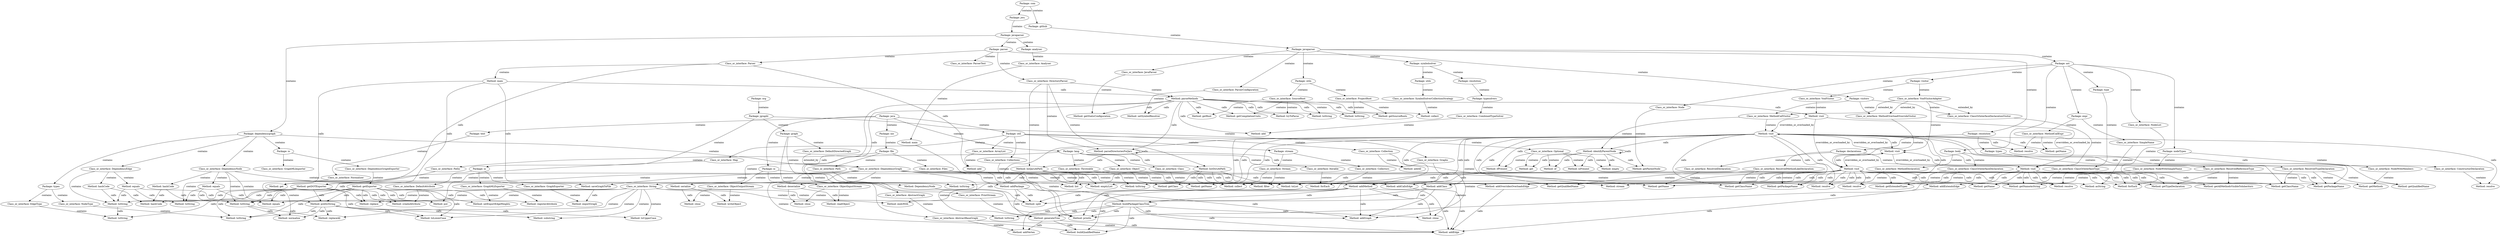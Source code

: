 strict digraph G {
  com [ label="Package: com" qualifiedName="com" name="com" type="PACKAGE" ];
  com_jwu [ label="Package: jwu" qualifiedName="com.jwu" name="jwu" type="PACKAGE" ];
  com_jwu_javaparser [ label="Package: javaparser" qualifiedName="com.jwu.javaparser" name="javaparser" type="PACKAGE" ];
  com_jwu_javaparser_parser [ label="Package: parser" qualifiedName="com.jwu.javaparser.parser" name="parser" type="PACKAGE" ];
  com_jwu_javaparser_parser_ParserTest [ label="Class_or_interface: ParserTest" qualifiedName="com.jwu.javaparser.parser.ParserTest" name="ParserTest" type="CLASS_OR_INTERFACE" ];
  java [ label="Package: java" qualifiedName="java" name="java" type="PACKAGE" ];
  java_lang [ label="Package: lang" qualifiedName="java.lang" name="lang" type="PACKAGE" ];
  java_lang_String [ label="Class_or_interface: String" qualifiedName="java.lang.String" name="String" type="CLASS_OR_INTERFACE" ];
  java_lang_String_split [ label="Method: split" qualifiedName="java.lang.String.split" name="split" type="METHOD" ];
  com_jwu_javaparser_dependencygraph [ label="Package: dependencygraph" qualifiedName="com.jwu.javaparser.dependencygraph" name="dependencygraph" type="PACKAGE" ];
  com_jwu_javaparser_dependencygraph_DependencyNode [ label="Class_or_interface: DependencyNode" qualifiedName="com.jwu.javaparser.dependencygraph.nodes.DependencyNode" name="DependencyNode" type="CLASS_OR_INTERFACE" ];
  com_jwu_javaparser_dependencygraph_DependencyNode_DependencyNode [ label="Method: DependencyNode" qualifiedName="com.jwu.javaparser.dependencygraph.nodes.DependencyNode.DependencyNode" name="DependencyNode" type="METHOD" ];
  java_text [ label="Package: text" qualifiedName="java.text" name="text" type="PACKAGE" ];
  java_text_Normalizer [ label="Class_or_interface: Normalizer" qualifiedName="java.text.Normalizer" name="Normalizer" type="CLASS_OR_INTERFACE" ];
  java_text_Normalizer_normalize [ label="Method: normalize" qualifiedName="java.text.Normalizer.normalize" name="normalize" type="METHOD" ];
  com_jwu_javaparser_dependencygraph_DependencyNode_toString [ label="Method: toString" qualifiedName="com.jwu.javaparser.dependencygraph.nodes.DependencyNode.toString" name="toString" type="METHOD" ];
  java_lang_String_replaceAll [ label="Method: replaceAll" qualifiedName="java.lang.String.replaceAll" name="replaceAll" type="METHOD" ];
  com_jwu_javaparser_dependencygraph_types [ label="Package: types" qualifiedName="com.jwu.javaparser.dependencygraph.types" name="types" type="PACKAGE" ];
  com_jwu_javaparser_dependencygraph_types_NodeType [ label="Class_or_interface: NodeType" qualifiedName="com.jwu.javaparser.dependencygraph.nodes.types.NodeType" name="NodeType" type="CLASS_OR_INTERFACE" ];
  com_jwu_javaparser_dependencygraph_types_NodeType_toString [ label="Method: toString" qualifiedName="com.jwu.javaparser.dependencygraph.nodes.types.NodeType.toString" name="toString" type="METHOD" ];
  com_jwu_javaparser_dependencygraph_DependencyNode_prettyString [ label="Method: prettyString" qualifiedName="com.jwu.javaparser.dependencygraph.nodes.DependencyNode.prettyString" name="prettyString" type="METHOD" ];
  java_lang_String_substring [ label="Method: substring" qualifiedName="java.lang.String.substring" name="substring" type="METHOD" ];
  java_lang_String_toUpperCase [ label="Method: toUpperCase" qualifiedName="java.lang.String.toUpperCase" name="toUpperCase" type="METHOD" ];
  java_lang_String_toLowerCase [ label="Method: toLowerCase" qualifiedName="java.lang.String.toLowerCase" name="toLowerCase" type="METHOD" ];
  com_jwu_javaparser_dependencygraph_DependencyNode_hashCode [ label="Method: hashCode" qualifiedName="com.jwu.javaparser.dependencygraph.nodes.DependencyNode.hashCode" name="hashCode" type="METHOD" ];
  java_lang_String_hashCode [ label="Method: hashCode" qualifiedName="java.lang.String.hashCode" name="hashCode" type="METHOD" ];
  java_lang_Object [ label="Class_or_interface: Object" qualifiedName="java.lang.Object" name="Object" type="CLASS_OR_INTERFACE" ];
  java_lang_Object_toString [ label="Method: toString" qualifiedName="java.lang.Object.toString" name="toString" type="METHOD" ];
  com_jwu_javaparser_dependencygraph_DependencyNode_equals [ label="Method: equals" qualifiedName="com.jwu.javaparser.dependencygraph.nodes.DependencyNode.equals" name="equals" type="METHOD" ];
  java_lang_String_equals [ label="Method: equals" qualifiedName="java.lang.String.equals" name="equals" type="METHOD" ];
  com_github [ label="Package: github" qualifiedName="com.github" name="github" type="PACKAGE" ];
  com_github_javaparser [ label="Package: javaparser" qualifiedName="com.github.javaparser" name="javaparser" type="PACKAGE" ];
  com_github_javaparser_ast [ label="Package: ast" qualifiedName="com.github.javaparser.ast" name="ast" type="PACKAGE" ];
  com_github_javaparser_ast_Node [ label="Class_or_interface: Node" qualifiedName="com.github.javaparser.ast.Node" name="Node" type="CLASS_OR_INTERFACE" ];
  com_github_javaparser_ast_Node_getParentNode [ label="Method: getParentNode" qualifiedName="com.github.javaparser.ast.Node.getParentNode" name="getParentNode" type="METHOD" ];
  com_jwu_javaparser_parser_visitors [ label="Package: visitors" qualifiedName="com.jwu.javaparser.parser.visitors" name="visitors" type="PACKAGE" ];
  com_jwu_javaparser_parser_visitors_MethodCallVisitor [ label="Class_or_interface: MethodCallVisitor" qualifiedName="com.jwu.javaparser.parser.visitors.MethodCallVisitor" name="MethodCallVisitor" type="CLASS_OR_INTERFACE" ];
  com_jwu_javaparser_parser_visitors_MethodCallVisitor_identifyParentNode [ label="Method: identifyParentNode" qualifiedName="com.jwu.javaparser.parser.visitors.MethodCallVisitor.identifyParentNode" name="identifyParentNode" type="METHOD" ];
  java_util [ label="Package: util" qualifiedName="java.util" name="util" type="PACKAGE" ];
  java_util_Optional [ label="Class_or_interface: Optional" qualifiedName="java.util.Optional" name="Optional" type="CLASS_OR_INTERFACE" ];
  java_util_Optional_isPresent [ label="Method: isPresent" qualifiedName="java.util.Optional.isPresent" name="isPresent" type="METHOD" ];
  java_util_Optional_get [ label="Method: get" qualifiedName="java.util.Optional.get" name="get" type="METHOD" ];
  java_util_Optional_of [ label="Method: of" qualifiedName="java.util.Optional.of" name="of" type="METHOD" ];
  java_util_Optional_empty [ label="Method: empty" qualifiedName="java.util.Optional.empty" name="empty" type="METHOD" ];
  com_github_javaparser_ast_visitor [ label="Package: visitor" qualifiedName="com.github.javaparser.ast.visitor" name="visitor" type="PACKAGE" ];
  com_github_javaparser_ast_visitor_VoidVisitorAdapter [ label="Class_or_interface: VoidVisitorAdapter" qualifiedName="com.github.javaparser.ast.visitor.VoidVisitorAdapter" name="VoidVisitorAdapter" type="CLASS_OR_INTERFACE" ];
  com_github_javaparser_ast_visitor_VoidVisitorAdapter_visit [ label="Method: visit" qualifiedName="com.github.javaparser.ast.visitor.VoidVisitorAdapter.visit" name="visit" type="METHOD" ];
  com_jwu_javaparser_parser_visitors_MethodCallVisitor_visit [ label="Method: visit" qualifiedName="com.jwu.javaparser.parser.visitors.MethodCallVisitor.visit" name="visit" type="METHOD" ];
  java_io [ label="Package: io" qualifiedName="java.io" name="io" type="PACKAGE" ];
  java_io_PrintStream [ label="Class_or_interface: PrintStream" qualifiedName="java.io.PrintStream" name="PrintStream" type="CLASS_OR_INTERFACE" ];
  java_io_PrintStream_println [ label="Method: println" qualifiedName="java.io.PrintStream.println" name="println" type="METHOD" ];
  java_lang_Throwable [ label="Class_or_interface: Throwable" qualifiedName="java.lang.Throwable" name="Throwable" type="CLASS_OR_INTERFACE" ];
  java_lang_Throwable_toString [ label="Method: toString" qualifiedName="java.lang.Throwable.toString" name="toString" type="METHOD" ];
  com_github_javaparser_ast_expr [ label="Package: expr" qualifiedName="com.github.javaparser.ast.expr" name="expr" type="PACKAGE" ];
  com_github_javaparser_ast_expr_MethodCallExpr [ label="Class_or_interface: MethodCallExpr" qualifiedName="com.github.javaparser.ast.expr.MethodCallExpr" name="MethodCallExpr" type="CLASS_OR_INTERFACE" ];
  com_github_javaparser_ast_expr_MethodCallExpr_getName [ label="Method: getName" qualifiedName="com.github.javaparser.ast.expr.MethodCallExpr.getName" name="getName" type="METHOD" ];
  com_github_javaparser_ast_expr_MethodCallExpr_resolve [ label="Method: resolve" qualifiedName="com.github.javaparser.ast.expr.MethodCallExpr.resolve" name="resolve" type="METHOD" ];
  com_github_javaparser_resolution [ label="Package: resolution" qualifiedName="com.github.javaparser.resolution" name="resolution" type="PACKAGE" ];
  com_github_javaparser_resolution_declarations [ label="Package: declarations" qualifiedName="com.github.javaparser.resolution.declarations" name="declarations" type="PACKAGE" ];
  com_github_javaparser_resolution_declarations_ResolvedMethodLikeDeclaration [ label="Class_or_interface: ResolvedMethodLikeDeclaration" qualifiedName="com.github.javaparser.resolution.declarations.ResolvedMethodLikeDeclaration" name="ResolvedMethodLikeDeclaration" type="CLASS_OR_INTERFACE" ];
  com_github_javaparser_resolution_declarations_ResolvedMethodLikeDeclaration_getQualifiedName [ label="Method: getQualifiedName" qualifiedName="com.github.javaparser.resolution.declarations.ResolvedMethodLikeDeclaration.getQualifiedName" name="getQualifiedName" type="METHOD" ];
  java_lang_Object_getClass [ label="Method: getClass" qualifiedName="java.lang.Object.getClass" name="getClass" type="METHOD" ];
  java_lang_Class [ label="Class_or_interface: Class" qualifiedName="java.lang.Class" name="Class" type="CLASS_OR_INTERFACE" ];
  java_lang_Class_getName [ label="Method: getName" qualifiedName="java.lang.Class.getName" name="getName" type="METHOD" ];
  com_github_javaparser_resolution_declarations_ResolvedDeclaration [ label="Class_or_interface: ResolvedDeclaration" qualifiedName="com.github.javaparser.resolution.declarations.ResolvedDeclaration" name="ResolvedDeclaration" type="CLASS_OR_INTERFACE" ];
  com_github_javaparser_resolution_declarations_ResolvedDeclaration_getName [ label="Method: getName" qualifiedName="com.github.javaparser.resolution.declarations.ResolvedDeclaration.getName" name="getName" type="METHOD" ];
  com_github_javaparser_resolution_declarations_ResolvedMethodLikeDeclaration_getClassName [ label="Method: getClassName" qualifiedName="com.github.javaparser.resolution.declarations.ResolvedMethodLikeDeclaration.getClassName" name="getClassName" type="METHOD" ];
  com_github_javaparser_resolution_declarations_ResolvedMethodLikeDeclaration_getPackageName [ label="Method: getPackageName" qualifiedName="com.github.javaparser.resolution.declarations.ResolvedMethodLikeDeclaration.getPackageName" name="getPackageName" type="METHOD" ];
  com_jwu_javaparser_dependencygraph_DependencyGraph [ label="Class_or_interface: DependencyGraph" qualifiedName="com.jwu.javaparser.dependencygraph.DependencyGraph" name="DependencyGraph" type="CLASS_OR_INTERFACE" ];
  com_jwu_javaparser_dependencygraph_DependencyGraph_addMethod [ label="Method: addMethod" qualifiedName="com.jwu.javaparser.dependencygraph.DependencyGraph.addMethod" name="addMethod" type="METHOD" ];
  com_github_javaparser_ast_body [ label="Package: body" qualifiedName="com.github.javaparser.ast.body" name="body" type="PACKAGE" ];
  com_github_javaparser_ast_body_ConstructorDeclaration [ label="Class_or_interface: ConstructorDeclaration" qualifiedName="com.github.javaparser.ast.body.ConstructorDeclaration" name="ConstructorDeclaration" type="CLASS_OR_INTERFACE" ];
  com_github_javaparser_ast_body_ConstructorDeclaration_resolve [ label="Method: resolve" qualifiedName="com.github.javaparser.ast.body.ConstructorDeclaration.resolve" name="resolve" type="METHOD" ];
  com_jwu_javaparser_dependencygraph_DependencyGraph_addCallsEdge [ label="Method: addCallsEdge" qualifiedName="com.jwu.javaparser.dependencygraph.DependencyGraph.addCallsEdge" name="addCallsEdge" type="METHOD" ];
  com_github_javaparser_ast_body_ClassOrInterfaceDeclaration [ label="Class_or_interface: ClassOrInterfaceDeclaration" qualifiedName="com.github.javaparser.ast.body.ClassOrInterfaceDeclaration" name="ClassOrInterfaceDeclaration" type="CLASS_OR_INTERFACE" ];
  com_github_javaparser_ast_body_ClassOrInterfaceDeclaration_resolve [ label="Method: resolve" qualifiedName="com.github.javaparser.ast.body.ClassOrInterfaceDeclaration.resolve" name="resolve" type="METHOD" ];
  com_github_javaparser_resolution_declarations_ResolvedTypeDeclaration [ label="Class_or_interface: ResolvedTypeDeclaration" qualifiedName="com.github.javaparser.resolution.declarations.ResolvedTypeDeclaration" name="ResolvedTypeDeclaration" type="CLASS_OR_INTERFACE" ];
  com_github_javaparser_resolution_declarations_ResolvedTypeDeclaration_getPackageName [ label="Method: getPackageName" qualifiedName="com.github.javaparser.resolution.declarations.ResolvedTypeDeclaration.getPackageName" name="getPackageName" type="METHOD" ];
  com_github_javaparser_resolution_declarations_ResolvedTypeDeclaration_getClassName [ label="Method: getClassName" qualifiedName="com.github.javaparser.resolution.declarations.ResolvedTypeDeclaration.getClassName" name="getClassName" type="METHOD" ];
  com_jwu_javaparser_dependencygraph_DependencyGraph_addClass [ label="Method: addClass" qualifiedName="com.jwu.javaparser.dependencygraph.DependencyGraph.addClass" name="addClass" type="METHOD" ];
  com_github_javaparser_resolution_declarations_ResolvedTypeDeclaration_getQualifiedName [ label="Method: getQualifiedName" qualifiedName="com.github.javaparser.resolution.declarations.ResolvedTypeDeclaration.getQualifiedName" name="getQualifiedName" type="METHOD" ];
  com_github_javaparser_ast_body_MethodDeclaration [ label="Class_or_interface: MethodDeclaration" qualifiedName="com.github.javaparser.ast.body.MethodDeclaration" name="MethodDeclaration" type="CLASS_OR_INTERFACE" ];
  com_github_javaparser_ast_body_MethodDeclaration_resolve [ label="Method: resolve" qualifiedName="com.github.javaparser.ast.body.MethodDeclaration.resolve" name="resolve" type="METHOD" ];
  java_util_Optional_ifPresent [ label="Method: ifPresent" qualifiedName="java.util.Optional.ifPresent" name="ifPresent" type="METHOD" ];
  com_github_javaparser_ast_visitor_VoidVisitor [ label="Class_or_interface: VoidVisitor" qualifiedName="com.github.javaparser.ast.visitor.VoidVisitor" name="VoidVisitor" type="CLASS_OR_INTERFACE" ];
  com_github_javaparser_ast_visitor_VoidVisitor_visit [ label="Method: visit" qualifiedName="com.github.javaparser.ast.visitor.VoidVisitor.visit" name="visit" type="METHOD" ];
  java_util_Collections [ label="Class_or_interface: Collections" qualifiedName="java.util.Collections" name="Collections" type="CLASS_OR_INTERFACE" ];
  java_util_Collections_emptyList [ label="Method: emptyList" qualifiedName="java.util.Collections.emptyList" name="emptyList" type="METHOD" ];
  com_jwu_javaparser_parser_DirectoryParser [ label="Class_or_interface: DirectoryParser" qualifiedName="com.jwu.javaparser.parser.DirectoryParser" name="DirectoryParser" type="CLASS_OR_INTERFACE" ];
  com_jwu_javaparser_parser_DirectoryParser_listJarsAtPath [ label="Method: listJarsAtPath" qualifiedName="com.jwu.javaparser.parser.DirectoryParser.listJarsAtPath" name="listJarsAtPath" type="METHOD" ];
  java_util_stream [ label="Package: stream" qualifiedName="java.util.stream" name="stream" type="PACKAGE" ];
  java_util_stream_Collectors [ label="Class_or_interface: Collectors" qualifiedName="java.util.stream.Collectors" name="Collectors" type="CLASS_OR_INTERFACE" ];
  java_util_stream_Collectors_toList [ label="Method: toList" qualifiedName="java.util.stream.Collectors.toList" name="toList" type="METHOD" ];
  java_nio [ label="Package: nio" qualifiedName="java.nio" name="nio" type="PACKAGE" ];
  java_nio_file [ label="Package: file" qualifiedName="java.nio.file" name="file" type="PACKAGE" ];
  java_nio_file_Path [ label="Class_or_interface: Path" qualifiedName="java.nio.file.Path" name="Path" type="CLASS_OR_INTERFACE" ];
  java_nio_file_Path_toString [ label="Method: toString" qualifiedName="java.nio.file.Path.toString" name="toString" type="METHOD" ];
  java_lang_String_endsWith [ label="Method: endsWith" qualifiedName="java.lang.String.endsWith" name="endsWith" type="METHOD" ];
  java_nio_file_Files [ label="Class_or_interface: Files" qualifiedName="java.nio.file.Files" name="Files" type="CLASS_OR_INTERFACE" ];
  java_nio_file_Files_list [ label="Method: list" qualifiedName="java.nio.file.Files.list" name="list" type="METHOD" ];
  java_util_stream_Stream [ label="Class_or_interface: Stream" qualifiedName="java.util.stream.Stream" name="Stream" type="CLASS_OR_INTERFACE" ];
  java_util_stream_Stream_filter [ label="Method: filter" qualifiedName="java.util.stream.Stream.filter" name="filter" type="METHOD" ];
  java_util_stream_Stream_collect [ label="Method: collect" qualifiedName="java.util.stream.Stream.collect" name="collect" type="METHOD" ];
  com_jwu_javaparser_parser_DirectoryParser_listDirsAtPath [ label="Method: listDirsAtPath" qualifiedName="com.jwu.javaparser.parser.DirectoryParser.listDirsAtPath" name="listDirsAtPath" type="METHOD" ];
  com_jwu_javaparser_parser_DirectoryParser_parseDirectoriesForJars [ label="Method: parseDirectoriesForJars" qualifiedName="com.jwu.javaparser.parser.DirectoryParser.parseDirectoriesForJars" name="parseDirectoriesForJars" type="METHOD" ];
  java_util_Collection [ label="Class_or_interface: Collection" qualifiedName="java.util.Collection" name="Collection" type="CLASS_OR_INTERFACE" ];
  java_util_Collection_addAll [ label="Method: addAll" qualifiedName="java.util.Collection.addAll" name="addAll" type="METHOD" ];
  com_github_javaparser_symbolsolver [ label="Package: symbolsolver" qualifiedName="com.github.javaparser.symbolsolver" name="symbolsolver" type="PACKAGE" ];
  com_github_javaparser_symbolsolver_resolution [ label="Package: resolution" qualifiedName="com.github.javaparser.symbolsolver.resolution" name="resolution" type="PACKAGE" ];
  com_github_javaparser_symbolsolver_resolution_typesolvers [ label="Package: typesolvers" qualifiedName="com.github.javaparser.symbolsolver.resolution.typesolvers" name="typesolvers" type="PACKAGE" ];
  com_github_javaparser_symbolsolver_resolution_typesolvers_CombinedTypeSolver [ label="Class_or_interface: CombinedTypeSolver" qualifiedName="com.github.javaparser.symbolsolver.resolution.typesolvers.CombinedTypeSolver" name="CombinedTypeSolver" type="CLASS_OR_INTERFACE" ];
  com_github_javaparser_symbolsolver_resolution_typesolvers_CombinedTypeSolver_add [ label="Method: add" qualifiedName="com.github.javaparser.symbolsolver.resolution.typesolvers.CombinedTypeSolver.add" name="add" type="METHOD" ];
  com_jwu_javaparser_parser_DirectoryParser_parseMethods [ label="Method: parseMethods" qualifiedName="com.jwu.javaparser.parser.DirectoryParser.parseMethods" name="parseMethods" type="METHOD" ];
  com_github_javaparser_symbolsolver_utils [ label="Package: utils" qualifiedName="com.github.javaparser.symbolsolver.utils" name="utils" type="PACKAGE" ];
  com_github_javaparser_symbolsolver_utils_SymbolSolverCollectionStrategy [ label="Class_or_interface: SymbolSolverCollectionStrategy" qualifiedName="com.github.javaparser.symbolsolver.utils.SymbolSolverCollectionStrategy" name="SymbolSolverCollectionStrategy" type="CLASS_OR_INTERFACE" ];
  com_github_javaparser_symbolsolver_utils_SymbolSolverCollectionStrategy_collect [ label="Method: collect" qualifiedName="com.github.javaparser.symbolsolver.utils.SymbolSolverCollectionStrategy.collect" name="collect" type="METHOD" ];
  com_github_javaparser_utils [ label="Package: utils" qualifiedName="com.github.javaparser.utils" name="utils" type="PACKAGE" ];
  com_github_javaparser_utils_ProjectRoot [ label="Class_or_interface: ProjectRoot" qualifiedName="com.github.javaparser.utils.ProjectRoot" name="ProjectRoot" type="CLASS_OR_INTERFACE" ];
  com_github_javaparser_utils_ProjectRoot_toString [ label="Method: toString" qualifiedName="com.github.javaparser.utils.ProjectRoot.toString" name="toString" type="METHOD" ];
  com_github_javaparser_utils_SourceRoot [ label="Class_or_interface: SourceRoot" qualifiedName="com.github.javaparser.utils.SourceRoot" name="SourceRoot" type="CLASS_OR_INTERFACE" ];
  com_github_javaparser_utils_SourceRoot_toString [ label="Method: toString" qualifiedName="com.github.javaparser.utils.SourceRoot.toString" name="toString" type="METHOD" ];
  com_github_javaparser_utils_SourceRoot_getRoot [ label="Method: getRoot" qualifiedName="com.github.javaparser.utils.SourceRoot.getRoot" name="getRoot" type="METHOD" ];
  com_github_javaparser_utils_ProjectRoot_getSourceRoots [ label="Method: getSourceRoots" qualifiedName="com.github.javaparser.utils.ProjectRoot.getSourceRoots" name="getSourceRoots" type="METHOD" ];
  com_github_javaparser_JavaParser [ label="Class_or_interface: JavaParser" qualifiedName="com.github.javaparser.JavaParser" name="JavaParser" type="CLASS_OR_INTERFACE" ];
  com_github_javaparser_JavaParser_getStaticConfiguration [ label="Method: getStaticConfiguration" qualifiedName="com.github.javaparser.JavaParser.getStaticConfiguration" name="getStaticConfiguration" type="METHOD" ];
  com_github_javaparser_ParserConfiguration [ label="Class_or_interface: ParserConfiguration" qualifiedName="com.github.javaparser.ParserConfiguration" name="ParserConfiguration" type="CLASS_OR_INTERFACE" ];
  com_github_javaparser_ParserConfiguration_setSymbolResolver [ label="Method: setSymbolResolver" qualifiedName="com.github.javaparser.ParserConfiguration.setSymbolResolver" name="setSymbolResolver" type="METHOD" ];
  com_github_javaparser_utils_SourceRoot_tryToParse [ label="Method: tryToParse" qualifiedName="com.github.javaparser.utils.SourceRoot.tryToParse" name="tryToParse" type="METHOD" ];
  com_github_javaparser_utils_SourceRoot_getCompilationUnits [ label="Method: getCompilationUnits" qualifiedName="com.github.javaparser.utils.SourceRoot.getCompilationUnits" name="getCompilationUnits" type="METHOD" ];
  com_jwu_javaparser_parser_visitors_ClassOrInterfaceDeclarationVisitor [ label="Class_or_interface: ClassOrInterfaceDeclarationVisitor" qualifiedName="com.jwu.javaparser.parser.visitors.ClassOrInterfaceDeclarationVisitor" name="ClassOrInterfaceDeclarationVisitor" type="CLASS_OR_INTERFACE" ];
  com_jwu_javaparser_parser_visitors_ClassOrInterfaceDeclarationVisitor_visit [ label="Method: visit" qualifiedName="com.jwu.javaparser.parser.visitors.ClassOrInterfaceDeclarationVisitor.visit" name="visit" type="METHOD" ];
  com_github_javaparser_ast_nodeTypes [ label="Package: nodeTypes" qualifiedName="com.github.javaparser.ast.nodeTypes" name="nodeTypes" type="PACKAGE" ];
  com_github_javaparser_ast_nodeTypes_NodeWithSimpleName [ label="Class_or_interface: NodeWithSimpleName" qualifiedName="com.github.javaparser.ast.nodeTypes.NodeWithSimpleName" name="NodeWithSimpleName" type="CLASS_OR_INTERFACE" ];
  com_github_javaparser_ast_nodeTypes_NodeWithSimpleName_getNameAsString [ label="Method: getNameAsString" qualifiedName="com.github.javaparser.ast.nodeTypes.NodeWithSimpleName.getNameAsString" name="getNameAsString" type="METHOD" ];
  com_github_javaparser_ast_body_ClassOrInterfaceDeclaration_getExtendedTypes [ label="Method: getExtendedTypes" qualifiedName="com.github.javaparser.ast.body.ClassOrInterfaceDeclaration.getExtendedTypes" name="getExtendedTypes" type="METHOD" ];
  com_github_javaparser_ast_type [ label="Package: type" qualifiedName="com.github.javaparser.ast.type" name="type" type="PACKAGE" ];
  com_github_javaparser_ast_type_ClassOrInterfaceType [ label="Class_or_interface: ClassOrInterfaceType" qualifiedName="com.github.javaparser.ast.type.ClassOrInterfaceType" name="ClassOrInterfaceType" type="CLASS_OR_INTERFACE" ];
  com_github_javaparser_ast_type_ClassOrInterfaceType_getName [ label="Method: getName" qualifiedName="com.github.javaparser.ast.type.ClassOrInterfaceType.getName" name="getName" type="METHOD" ];
  com_github_javaparser_ast_expr_SimpleName [ label="Class_or_interface: SimpleName" qualifiedName="com.github.javaparser.ast.expr.SimpleName" name="SimpleName" type="CLASS_OR_INTERFACE" ];
  com_github_javaparser_ast_expr_SimpleName_asString [ label="Method: asString" qualifiedName="com.github.javaparser.ast.expr.SimpleName.asString" name="asString" type="METHOD" ];
  com_github_javaparser_ast_type_ClassOrInterfaceType_resolve [ label="Method: resolve" qualifiedName="com.github.javaparser.ast.type.ClassOrInterfaceType.resolve" name="resolve" type="METHOD" ];
  com_github_javaparser_resolution_types [ label="Package: types" qualifiedName="com.github.javaparser.resolution.types" name="types" type="PACKAGE" ];
  com_github_javaparser_resolution_types_ResolvedReferenceType [ label="Class_or_interface: ResolvedReferenceType" qualifiedName="com.github.javaparser.resolution.types.ResolvedReferenceType" name="ResolvedReferenceType" type="CLASS_OR_INTERFACE" ];
  com_github_javaparser_resolution_types_ResolvedReferenceType_getTypeDeclaration [ label="Method: getTypeDeclaration" qualifiedName="com.github.javaparser.resolution.types.ResolvedReferenceType.getTypeDeclaration" name="getTypeDeclaration" type="METHOD" ];
  com_jwu_javaparser_dependencygraph_DependencyGraph_addExtendsEdge [ label="Method: addExtendsEdge" qualifiedName="com.jwu.javaparser.dependencygraph.DependencyGraph.addExtendsEdge" name="addExtendsEdge" type="METHOD" ];
  com_github_javaparser_ast_NodeList [ label="Class_or_interface: NodeList" qualifiedName="com.github.javaparser.ast.NodeList" name="NodeList" type="CLASS_OR_INTERFACE" ];
  com_github_javaparser_ast_NodeList_forEach [ label="Method: forEach" qualifiedName="com.github.javaparser.ast.NodeList.forEach" name="forEach" type="METHOD" ];
  java_nio_file_Paths [ label="Class_or_interface: Paths" qualifiedName="java.nio.file.Paths" name="Paths" type="CLASS_OR_INTERFACE" ];
  java_nio_file_Paths_get [ label="Method: get" qualifiedName="java.nio.file.Paths.get" name="get" type="METHOD" ];
  com_jwu_javaparser_parser_Parser [ label="Class_or_interface: Parser" qualifiedName="com.jwu.javaparser.parser.Parser" name="Parser" type="CLASS_OR_INTERFACE" ];
  java_util_ArrayList [ label="Class_or_interface: ArrayList" qualifiedName="java.util.ArrayList" name="ArrayList" type="CLASS_OR_INTERFACE" ];
  java_util_ArrayList_add [ label="Method: add" qualifiedName="java.util.ArrayList.add" name="add" type="METHOD" ];
  com_jwu_javaparser_parser_Parser_main [ label="Method: main" qualifiedName="com.jwu.javaparser.parser.Parser.main" name="main" type="METHOD" ];
  com_jwu_javaparser_dependencygraph_DependencyGraph_getDOTExporter [ label="Method: getDOTExporter" qualifiedName="com.jwu.javaparser.dependencygraph.DependencyGraph.getDOTExporter" name="getDOTExporter" type="METHOD" ];
  com_jwu_javaparser_dependencygraph_DependencyGraph_saveGraphToFile [ label="Method: saveGraphToFile" qualifiedName="com.jwu.javaparser.dependencygraph.DependencyGraph.saveGraphToFile" name="saveGraphToFile" type="METHOD" ];
  com_jwu_javaparser_dependencygraph_DependencyGraph_buildQualifiedName [ label="Method: buildQualifiedName" qualifiedName="com.jwu.javaparser.dependencygraph.DependencyGraph.buildQualifiedName" name="buildQualifiedName" type="METHOD" ];
  com_jwu_javaparser_dependencygraph_DependencyGraph_generateTree [ label="Method: generateTree" qualifiedName="com.jwu.javaparser.dependencygraph.DependencyGraph.generateTree" name="generateTree" type="METHOD" ];
  org [ label="Package: org" qualifiedName="org" name="org" type="PACKAGE" ];
  org_jgrapht [ label="Package: jgrapht" qualifiedName="org.jgrapht" name="jgrapht" type="PACKAGE" ];
  org_jgrapht_graph [ label="Package: graph" qualifiedName="org.jgrapht.graph" name="graph" type="PACKAGE" ];
  org_jgrapht_graph_AbstractBaseGraph [ label="Class_or_interface: AbstractBaseGraph" qualifiedName="org.jgrapht.graph.AbstractBaseGraph" name="AbstractBaseGraph" type="CLASS_OR_INTERFACE" ];
  org_jgrapht_graph_AbstractBaseGraph_addVertex [ label="Method: addVertex" qualifiedName="org.jgrapht.graph.AbstractBaseGraph.addVertex" name="addVertex" type="METHOD" ];
  org_jgrapht_graph_AbstractBaseGraph_addEdge [ label="Method: addEdge" qualifiedName="org.jgrapht.graph.AbstractBaseGraph.addEdge" name="addEdge" type="METHOD" ];
  com_jwu_javaparser_dependencygraph_DependencyGraph_addPackage [ label="Method: addPackage" qualifiedName="com.jwu.javaparser.dependencygraph.DependencyGraph.addPackage" name="addPackage" type="METHOD" ];
  org_jgrapht_Graphs [ label="Class_or_interface: Graphs" qualifiedName="org.jgrapht.Graphs" name="Graphs" type="CLASS_OR_INTERFACE" ];
  org_jgrapht_Graphs_addGraph [ label="Method: addGraph" qualifiedName="org.jgrapht.Graphs.addGraph" name="addGraph" type="METHOD" ];
  java_lang_Object_clone [ label="Method: clone" qualifiedName="java.lang.Object.clone" name="clone" type="METHOD" ];
  com_jwu_javaparser_dependencygraph_DependencyGraph_buildPackageClassTree [ label="Method: buildPackageClassTree" qualifiedName="com.jwu.javaparser.dependencygraph.DependencyGraph.buildPackageClassTree" name="buildPackageClassTree" type="METHOD" ];
  org_jgrapht_graph_AbstractGraph [ label="Class_or_interface: AbstractGraph" qualifiedName="org.jgrapht.graph.AbstractGraph" name="AbstractGraph" type="CLASS_OR_INTERFACE" ];
  org_jgrapht_graph_AbstractGraph_toString [ label="Method: toString" qualifiedName="org.jgrapht.graph.AbstractGraph.toString" name="toString" type="METHOD" ];
  com_jwu_javaparser_dependencygraph_DependencyGraph_addOverridesOverloadsEdge [ label="Method: addOverridesOverloadsEdge" qualifiedName="com.jwu.javaparser.dependencygraph.DependencyGraph.addOverridesOverloadsEdge" name="addOverridesOverloadsEdge" type="METHOD" ];
  java_lang_String_replace [ label="Method: replace" qualifiedName="java.lang.String.replace" name="replace" type="METHOD" ];
  com_jwu_javaparser_dependencygraph_DependencyEdge [ label="Class_or_interface: DependencyEdge" qualifiedName="com.jwu.javaparser.dependencygraph.edges.DependencyEdge" name="DependencyEdge" type="CLASS_OR_INTERFACE" ];
  com_jwu_javaparser_dependencygraph_DependencyEdge_toString [ label="Method: toString" qualifiedName="com.jwu.javaparser.dependencygraph.edges.DependencyEdge.toString" name="toString" type="METHOD" ];
  org_jgrapht_io [ label="Package: io" qualifiedName="org.jgrapht.io" name="io" type="PACKAGE" ];
  org_jgrapht_io_DefaultAttribute [ label="Class_or_interface: DefaultAttribute" qualifiedName="org.jgrapht.io.DefaultAttribute" name="DefaultAttribute" type="CLASS_OR_INTERFACE" ];
  org_jgrapht_io_DefaultAttribute_createAttribute [ label="Method: createAttribute" qualifiedName="org.jgrapht.io.DefaultAttribute.createAttribute" name="createAttribute" type="METHOD" ];
  java_util_Map [ label="Class_or_interface: Map" qualifiedName="java.util.Map" name="Map" type="CLASS_OR_INTERFACE" ];
  java_util_Map_put [ label="Method: put" qualifiedName="java.util.Map.put" name="put" type="METHOD" ];
  com_jwu_javaparser_dependencygraph_types_EdgeType [ label="Class_or_interface: EdgeType" qualifiedName="com.jwu.javaparser.dependencygraph.edges.types.EdgeType" name="EdgeType" type="CLASS_OR_INTERFACE" ];
  com_jwu_javaparser_dependencygraph_types_EdgeType_toString [ label="Method: toString" qualifiedName="com.jwu.javaparser.dependencygraph.edges.types.EdgeType.toString" name="toString" type="METHOD" ];
  org_jgrapht_io_GraphExporter [ label="Class_or_interface: GraphExporter" qualifiedName="org.jgrapht.io.GraphExporter" name="GraphExporter" type="CLASS_OR_INTERFACE" ];
  org_jgrapht_io_GraphExporter_exportGraph [ label="Method: exportGraph" qualifiedName="org.jgrapht.io.GraphExporter.exportGraph" name="exportGraph" type="METHOD" ];
  java_io_ObjectOutputStream [ label="Class_or_interface: ObjectOutputStream" qualifiedName="java.io.ObjectOutputStream" name="ObjectOutputStream" type="CLASS_OR_INTERFACE" ];
  java_io_ObjectOutputStream_writeObject [ label="Method: writeObject" qualifiedName="java.io.ObjectOutputStream.writeObject" name="writeObject" type="METHOD" ];
  com_jwu_javaparser_dependencygraph_DependencyGraph_serialize [ label="Method: serialize" qualifiedName="com.jwu.javaparser.dependencygraph.DependencyGraph.serialize" name="serialize" type="METHOD" ];
  java_io_ObjectOutputStream_close [ label="Method: close" qualifiedName="java.io.ObjectOutputStream.close" name="close" type="METHOD" ];
  java_io_ObjectInputStream [ label="Class_or_interface: ObjectInputStream" qualifiedName="java.io.ObjectInputStream" name="ObjectInputStream" type="CLASS_OR_INTERFACE" ];
  java_io_ObjectInputStream_readObject [ label="Method: readObject" qualifiedName="java.io.ObjectInputStream.readObject" name="readObject" type="METHOD" ];
  com_jwu_javaparser_dependencygraph_DependencyGraph_deserialize [ label="Method: deserialize" qualifiedName="com.jwu.javaparser.dependencygraph.DependencyGraph.deserialize" name="deserialize" type="METHOD" ];
  java_io_ObjectInputStream_close [ label="Method: close" qualifiedName="java.io.ObjectInputStream.close" name="close" type="METHOD" ];
  org_jgrapht_graph_DefaultDirectedGraph [ label="Class_or_interface: DefaultDirectedGraph" qualifiedName="org.jgrapht.graph.DefaultDirectedGraph" name="DefaultDirectedGraph" type="CLASS_OR_INTERFACE" ];
  com_jwu_javaparser_dependencygraph_io [ label="Package: io" qualifiedName="com.jwu.javaparser.dependencygraph.io" name="io" type="PACKAGE" ];
  com_jwu_javaparser_dependencygraph_io_DependencyGraphExporter [ label="Class_or_interface: DependencyGraphExporter" qualifiedName="com.jwu.javaparser.dependencygraph.io.DependencyGraphExporter" name="DependencyGraphExporter" type="CLASS_OR_INTERFACE" ];
  com_jwu_javaparser_dependencygraph_io_DependencyGraphExporter_getExporter [ label="Method: getExporter" qualifiedName="com.jwu.javaparser.dependencygraph.io.DependencyGraphExporter.getExporter" name="getExporter" type="METHOD" ];
  org_jgrapht_io_GraphMLExporter [ label="Class_or_interface: GraphMLExporter" qualifiedName="org.jgrapht.io.GraphMLExporter" name="GraphMLExporter" type="CLASS_OR_INTERFACE" ];
  org_jgrapht_io_GraphMLExporter_setExportEdgeWeights [ label="Method: setExportEdgeWeights" qualifiedName="org.jgrapht.io.GraphMLExporter.setExportEdgeWeights" name="setExportEdgeWeights" type="METHOD" ];
  org_jgrapht_io_GraphMLExporter_registerAttribute [ label="Method: registerAttribute" qualifiedName="org.jgrapht.io.GraphMLExporter.registerAttribute" name="registerAttribute" type="METHOD" ];
  com_jwu_javaparser_parser_visitors_MethodOverloadOverrideVisitor [ label="Class_or_interface: MethodOverloadOverrideVisitor" qualifiedName="com.jwu.javaparser.parser.visitors.MethodOverloadOverrideVisitor" name="MethodOverloadOverrideVisitor" type="CLASS_OR_INTERFACE" ];
  com_jwu_javaparser_parser_visitors_MethodOverloadOverrideVisitor_visit [ label="Method: visit" qualifiedName="com.jwu.javaparser.parser.visitors.MethodOverloadOverrideVisitor.visit" name="visit" type="METHOD" ];
  com_github_javaparser_ast_nodeTypes_NodeWithMembers [ label="Class_or_interface: NodeWithMembers" qualifiedName="com.github.javaparser.ast.nodeTypes.NodeWithMembers" name="NodeWithMembers" type="CLASS_OR_INTERFACE" ];
  com_github_javaparser_ast_nodeTypes_NodeWithMembers_getMethods [ label="Method: getMethods" qualifiedName="com.github.javaparser.ast.nodeTypes.NodeWithMembers.getMethods" name="getMethods" type="METHOD" ];
  java_util_Collection_stream [ label="Method: stream" qualifiedName="java.util.Collection.stream" name="stream" type="METHOD" ];
  java_lang_Iterable [ label="Class_or_interface: Iterable" qualifiedName="java.lang.Iterable" name="Iterable" type="CLASS_OR_INTERFACE" ];
  java_lang_Iterable_forEach [ label="Method: forEach" qualifiedName="java.lang.Iterable.forEach" name="forEach" type="METHOD" ];
  com_github_javaparser_resolution_types_ResolvedReferenceType_getAllMethodsVisibleToInheritors [ label="Method: getAllMethodsVisibleToInheritors" qualifiedName="com.github.javaparser.resolution.types.ResolvedReferenceType.getAllMethodsVisibleToInheritors" name="getAllMethodsVisibleToInheritors" type="METHOD" ];
  com_jwu_javaparser_dependencygraph_io_GraphMLImporter [ label="Class_or_interface: GraphMLImporter" qualifiedName="com.jwu.javaparser.dependencygraph.io.GraphMLImporter" name="GraphMLImporter" type="CLASS_OR_INTERFACE" ];
  com_jwu_javaparser_dependencygraph_DependencyEdge_hashCode [ label="Method: hashCode" qualifiedName="com.jwu.javaparser.dependencygraph.edges.DependencyEdge.hashCode" name="hashCode" type="METHOD" ];
  com_jwu_javaparser_dependencygraph_DependencyEdge_equals [ label="Method: equals" qualifiedName="com.jwu.javaparser.dependencygraph.edges.DependencyEdge.equals" name="equals" type="METHOD" ];
  com_jwu_javaparser_analyser [ label="Package: analyser" qualifiedName="com.jwu.javaparser.analyser" name="analyser" type="PACKAGE" ];
  com_jwu_javaparser_analyser_Analyser [ label="Class_or_interface: Analyser" qualifiedName="com.jwu.javaparser.analyser.Analyser" name="Analyser" type="CLASS_OR_INTERFACE" ];
  com_jwu_javaparser_analyser_Analyser_main [ label="Method: main" qualifiedName="com.jwu.javaparser.analyser.Analyser.main" name="main" type="METHOD" ];
  com -> com_jwu [ label="contains" type="CONTAINS" ];
  com_jwu -> com_jwu_javaparser [ label="contains" type="CONTAINS" ];
  com_jwu_javaparser -> com_jwu_javaparser_parser [ label="contains" type="CONTAINS" ];
  com_jwu_javaparser_parser -> com_jwu_javaparser_parser_ParserTest [ label="contains" type="CONTAINS" ];
  java -> java_lang [ label="contains" type="CONTAINS" ];
  java_lang -> java_lang_String [ label="contains" type="CONTAINS" ];
  java_lang_String -> java_lang_String_split [ label="contains" type="CONTAINS" ];
  com_jwu_javaparser -> com_jwu_javaparser_dependencygraph [ label="contains" type="CONTAINS" ];
  com_jwu_javaparser_dependencygraph -> com_jwu_javaparser_dependencygraph_DependencyNode [ label="contains" type="CONTAINS" ];
  com_jwu_javaparser_dependencygraph_DependencyNode -> com_jwu_javaparser_dependencygraph_DependencyNode_DependencyNode [ label="contains" type="CONTAINS" ];
  com_jwu_javaparser_dependencygraph_DependencyNode_DependencyNode -> java_lang_String_split [ label="calls" type="CALLS" ];
  java -> java_text [ label="contains" type="CONTAINS" ];
  java_text -> java_text_Normalizer [ label="contains" type="CONTAINS" ];
  java_text_Normalizer -> java_text_Normalizer_normalize [ label="contains" type="CONTAINS" ];
  com_jwu_javaparser_dependencygraph_DependencyNode -> com_jwu_javaparser_dependencygraph_DependencyNode_toString [ label="contains" type="CONTAINS" ];
  com_jwu_javaparser_dependencygraph_DependencyNode_toString -> java_text_Normalizer_normalize [ label="calls" type="CALLS" ];
  java_lang_String -> java_lang_String_replaceAll [ label="contains" type="CONTAINS" ];
  com_jwu_javaparser_dependencygraph_DependencyNode_toString -> java_lang_String_replaceAll [ label="calls" type="CALLS" ];
  com_jwu_javaparser_dependencygraph -> com_jwu_javaparser_dependencygraph_types [ label="contains" type="CONTAINS" ];
  com_jwu_javaparser_dependencygraph_types -> com_jwu_javaparser_dependencygraph_types_NodeType [ label="contains" type="CONTAINS" ];
  com_jwu_javaparser_dependencygraph_types_NodeType -> com_jwu_javaparser_dependencygraph_types_NodeType_toString [ label="contains" type="CONTAINS" ];
  com_jwu_javaparser_dependencygraph_DependencyNode -> com_jwu_javaparser_dependencygraph_DependencyNode_prettyString [ label="contains" type="CONTAINS" ];
  com_jwu_javaparser_dependencygraph_DependencyNode_prettyString -> com_jwu_javaparser_dependencygraph_types_NodeType_toString [ label="calls" type="CALLS" ];
  com_jwu_javaparser_dependencygraph_DependencyNode_prettyString -> java_text_Normalizer_normalize [ label="calls" type="CALLS" ];
  com_jwu_javaparser_dependencygraph_DependencyNode_prettyString -> java_lang_String_replaceAll [ label="calls" type="CALLS" ];
  java_lang_String -> java_lang_String_substring [ label="contains" type="CONTAINS" ];
  com_jwu_javaparser_dependencygraph_DependencyNode_prettyString -> java_lang_String_substring [ label="calls" type="CALLS" ];
  java_lang_String -> java_lang_String_toUpperCase [ label="contains" type="CONTAINS" ];
  com_jwu_javaparser_dependencygraph_DependencyNode_prettyString -> java_lang_String_toUpperCase [ label="calls" type="CALLS" ];
  java_lang_String -> java_lang_String_toLowerCase [ label="contains" type="CONTAINS" ];
  com_jwu_javaparser_dependencygraph_DependencyNode_prettyString -> java_lang_String_toLowerCase [ label="calls" type="CALLS" ];
  com_jwu_javaparser_dependencygraph_DependencyNode -> com_jwu_javaparser_dependencygraph_DependencyNode_hashCode [ label="contains" type="CONTAINS" ];
  com_jwu_javaparser_dependencygraph_DependencyNode_hashCode -> com_jwu_javaparser_dependencygraph_DependencyNode_toString [ label="calls" type="CALLS" ];
  java_lang_String -> java_lang_String_hashCode [ label="contains" type="CONTAINS" ];
  com_jwu_javaparser_dependencygraph_DependencyNode_hashCode -> java_lang_String_hashCode [ label="calls" type="CALLS" ];
  java_lang -> java_lang_Object [ label="contains" type="CONTAINS" ];
  java_lang_Object -> java_lang_Object_toString [ label="contains" type="CONTAINS" ];
  com_jwu_javaparser_dependencygraph_DependencyNode -> com_jwu_javaparser_dependencygraph_DependencyNode_equals [ label="contains" type="CONTAINS" ];
  com_jwu_javaparser_dependencygraph_DependencyNode_equals -> java_lang_Object_toString [ label="calls" type="CALLS" ];
  com_jwu_javaparser_dependencygraph_DependencyNode_equals -> com_jwu_javaparser_dependencygraph_DependencyNode_toString [ label="calls" type="CALLS" ];
  java_lang_String -> java_lang_String_equals [ label="contains" type="CONTAINS" ];
  com_jwu_javaparser_dependencygraph_DependencyNode_equals -> java_lang_String_equals [ label="calls" type="CALLS" ];
  com -> com_github [ label="contains" type="CONTAINS" ];
  com_github -> com_github_javaparser [ label="contains" type="CONTAINS" ];
  com_github_javaparser -> com_github_javaparser_ast [ label="contains" type="CONTAINS" ];
  com_github_javaparser_ast -> com_github_javaparser_ast_Node [ label="contains" type="CONTAINS" ];
  com_github_javaparser_ast_Node -> com_github_javaparser_ast_Node_getParentNode [ label="contains" type="CONTAINS" ];
  com_jwu_javaparser_parser -> com_jwu_javaparser_parser_visitors [ label="contains" type="CONTAINS" ];
  com_jwu_javaparser_parser_visitors -> com_jwu_javaparser_parser_visitors_MethodCallVisitor [ label="contains" type="CONTAINS" ];
  com_jwu_javaparser_parser_visitors_MethodCallVisitor -> com_jwu_javaparser_parser_visitors_MethodCallVisitor_identifyParentNode [ label="contains" type="CONTAINS" ];
  com_jwu_javaparser_parser_visitors_MethodCallVisitor_identifyParentNode -> com_github_javaparser_ast_Node_getParentNode [ label="calls" type="CALLS" ];
  java -> java_util [ label="contains" type="CONTAINS" ];
  java_util -> java_util_Optional [ label="contains" type="CONTAINS" ];
  java_util_Optional -> java_util_Optional_isPresent [ label="contains" type="CONTAINS" ];
  com_jwu_javaparser_parser_visitors_MethodCallVisitor_identifyParentNode -> java_util_Optional_isPresent [ label="calls" type="CALLS" ];
  java_util_Optional -> java_util_Optional_get [ label="contains" type="CONTAINS" ];
  com_jwu_javaparser_parser_visitors_MethodCallVisitor_identifyParentNode -> java_util_Optional_get [ label="calls" type="CALLS" ];
  java_util_Optional -> java_util_Optional_of [ label="contains" type="CONTAINS" ];
  com_jwu_javaparser_parser_visitors_MethodCallVisitor_identifyParentNode -> java_util_Optional_of [ label="calls" type="CALLS" ];
  com_jwu_javaparser_parser_visitors_MethodCallVisitor_identifyParentNode -> com_jwu_javaparser_parser_visitors_MethodCallVisitor_identifyParentNode [ label="calls" type="CALLS" ];
  java_util_Optional -> java_util_Optional_empty [ label="contains" type="CONTAINS" ];
  com_jwu_javaparser_parser_visitors_MethodCallVisitor_identifyParentNode -> java_util_Optional_empty [ label="calls" type="CALLS" ];
  com_github_javaparser_ast -> com_github_javaparser_ast_visitor [ label="contains" type="CONTAINS" ];
  com_github_javaparser_ast_visitor -> com_github_javaparser_ast_visitor_VoidVisitorAdapter [ label="contains" type="CONTAINS" ];
  com_github_javaparser_ast_visitor_VoidVisitorAdapter -> com_github_javaparser_ast_visitor_VoidVisitorAdapter_visit [ label="contains" type="CONTAINS" ];
  com_jwu_javaparser_parser_visitors_MethodCallVisitor -> com_jwu_javaparser_parser_visitors_MethodCallVisitor_visit [ label="contains" type="CONTAINS" ];
  com_jwu_javaparser_parser_visitors_MethodCallVisitor_visit -> com_github_javaparser_ast_visitor_VoidVisitorAdapter_visit [ label="calls" type="CALLS" ];
  java -> java_io [ label="contains" type="CONTAINS" ];
  java_io -> java_io_PrintStream [ label="contains" type="CONTAINS" ];
  java_io_PrintStream -> java_io_PrintStream_println [ label="contains" type="CONTAINS" ];
  com_jwu_javaparser_parser_visitors_MethodCallVisitor_visit -> java_io_PrintStream_println [ label="calls" type="CALLS" ];
  java_lang -> java_lang_Throwable [ label="contains" type="CONTAINS" ];
  java_lang_Throwable -> java_lang_Throwable_toString [ label="contains" type="CONTAINS" ];
  com_jwu_javaparser_parser_visitors_MethodCallVisitor_visit -> java_lang_Throwable_toString [ label="calls" type="CALLS" ];
  com_github_javaparser_ast -> com_github_javaparser_ast_expr [ label="contains" type="CONTAINS" ];
  com_github_javaparser_ast_expr -> com_github_javaparser_ast_expr_MethodCallExpr [ label="contains" type="CONTAINS" ];
  com_github_javaparser_ast_expr_MethodCallExpr -> com_github_javaparser_ast_expr_MethodCallExpr_getName [ label="contains" type="CONTAINS" ];
  com_jwu_javaparser_parser_visitors_MethodCallVisitor_visit -> com_github_javaparser_ast_expr_MethodCallExpr_getName [ label="calls" type="CALLS" ];
  com_github_javaparser_ast_expr_MethodCallExpr -> com_github_javaparser_ast_expr_MethodCallExpr_resolve [ label="contains" type="CONTAINS" ];
  com_jwu_javaparser_parser_visitors_MethodCallVisitor_visit -> com_github_javaparser_ast_expr_MethodCallExpr_resolve [ label="calls" type="CALLS" ];
  com_github_javaparser -> com_github_javaparser_resolution [ label="contains" type="CONTAINS" ];
  com_github_javaparser_resolution -> com_github_javaparser_resolution_declarations [ label="contains" type="CONTAINS" ];
  com_github_javaparser_resolution_declarations -> com_github_javaparser_resolution_declarations_ResolvedMethodLikeDeclaration [ label="contains" type="CONTAINS" ];
  com_github_javaparser_resolution_declarations_ResolvedMethodLikeDeclaration -> com_github_javaparser_resolution_declarations_ResolvedMethodLikeDeclaration_getQualifiedName [ label="contains" type="CONTAINS" ];
  com_jwu_javaparser_parser_visitors_MethodCallVisitor_visit -> com_github_javaparser_resolution_declarations_ResolvedMethodLikeDeclaration_getQualifiedName [ label="calls" type="CALLS" ];
  java_lang_Object -> java_lang_Object_getClass [ label="contains" type="CONTAINS" ];
  com_jwu_javaparser_parser_visitors_MethodCallVisitor_visit -> java_lang_Object_getClass [ label="calls" type="CALLS" ];
  java_lang -> java_lang_Class [ label="contains" type="CONTAINS" ];
  java_lang_Class -> java_lang_Class_getName [ label="contains" type="CONTAINS" ];
  com_jwu_javaparser_parser_visitors_MethodCallVisitor_visit -> java_lang_Class_getName [ label="calls" type="CALLS" ];
  com_github_javaparser_resolution_declarations -> com_github_javaparser_resolution_declarations_ResolvedDeclaration [ label="contains" type="CONTAINS" ];
  com_github_javaparser_resolution_declarations_ResolvedDeclaration -> com_github_javaparser_resolution_declarations_ResolvedDeclaration_getName [ label="contains" type="CONTAINS" ];
  com_jwu_javaparser_parser_visitors_MethodCallVisitor_visit -> com_github_javaparser_resolution_declarations_ResolvedDeclaration_getName [ label="calls" type="CALLS" ];
  com_github_javaparser_resolution_declarations_ResolvedMethodLikeDeclaration -> com_github_javaparser_resolution_declarations_ResolvedMethodLikeDeclaration_getClassName [ label="contains" type="CONTAINS" ];
  com_jwu_javaparser_parser_visitors_MethodCallVisitor_visit -> com_github_javaparser_resolution_declarations_ResolvedMethodLikeDeclaration_getClassName [ label="calls" type="CALLS" ];
  com_github_javaparser_resolution_declarations_ResolvedMethodLikeDeclaration -> com_github_javaparser_resolution_declarations_ResolvedMethodLikeDeclaration_getPackageName [ label="contains" type="CONTAINS" ];
  com_jwu_javaparser_parser_visitors_MethodCallVisitor_visit -> com_github_javaparser_resolution_declarations_ResolvedMethodLikeDeclaration_getPackageName [ label="calls" type="CALLS" ];
  com_jwu_javaparser_dependencygraph -> com_jwu_javaparser_dependencygraph_DependencyGraph [ label="contains" type="CONTAINS" ];
  com_jwu_javaparser_dependencygraph_DependencyGraph -> com_jwu_javaparser_dependencygraph_DependencyGraph_addMethod [ label="contains" type="CONTAINS" ];
  com_jwu_javaparser_parser_visitors_MethodCallVisitor_visit -> com_jwu_javaparser_dependencygraph_DependencyGraph_addMethod [ label="calls" type="CALLS" ];
  com_github_javaparser_ast -> com_github_javaparser_ast_body [ label="contains" type="CONTAINS" ];
  com_github_javaparser_ast_body -> com_github_javaparser_ast_body_ConstructorDeclaration [ label="contains" type="CONTAINS" ];
  com_github_javaparser_ast_body_ConstructorDeclaration -> com_github_javaparser_ast_body_ConstructorDeclaration_resolve [ label="contains" type="CONTAINS" ];
  com_jwu_javaparser_parser_visitors_MethodCallVisitor_visit -> com_github_javaparser_ast_body_ConstructorDeclaration_resolve [ label="calls" type="CALLS" ];
  com_jwu_javaparser_dependencygraph_DependencyGraph -> com_jwu_javaparser_dependencygraph_DependencyGraph_addCallsEdge [ label="contains" type="CONTAINS" ];
  com_jwu_javaparser_parser_visitors_MethodCallVisitor_visit -> com_jwu_javaparser_dependencygraph_DependencyGraph_addCallsEdge [ label="calls" type="CALLS" ];
  com_github_javaparser_ast_body -> com_github_javaparser_ast_body_ClassOrInterfaceDeclaration [ label="contains" type="CONTAINS" ];
  com_github_javaparser_ast_body_ClassOrInterfaceDeclaration -> com_github_javaparser_ast_body_ClassOrInterfaceDeclaration_resolve [ label="contains" type="CONTAINS" ];
  com_jwu_javaparser_parser_visitors_MethodCallVisitor_visit -> com_github_javaparser_ast_body_ClassOrInterfaceDeclaration_resolve [ label="calls" type="CALLS" ];
  com_github_javaparser_resolution_declarations -> com_github_javaparser_resolution_declarations_ResolvedTypeDeclaration [ label="contains" type="CONTAINS" ];
  com_github_javaparser_resolution_declarations_ResolvedTypeDeclaration -> com_github_javaparser_resolution_declarations_ResolvedTypeDeclaration_getPackageName [ label="contains" type="CONTAINS" ];
  com_jwu_javaparser_parser_visitors_MethodCallVisitor_visit -> com_github_javaparser_resolution_declarations_ResolvedTypeDeclaration_getPackageName [ label="calls" type="CALLS" ];
  com_github_javaparser_resolution_declarations_ResolvedTypeDeclaration -> com_github_javaparser_resolution_declarations_ResolvedTypeDeclaration_getClassName [ label="contains" type="CONTAINS" ];
  com_jwu_javaparser_parser_visitors_MethodCallVisitor_visit -> com_github_javaparser_resolution_declarations_ResolvedTypeDeclaration_getClassName [ label="calls" type="CALLS" ];
  com_jwu_javaparser_dependencygraph_DependencyGraph -> com_jwu_javaparser_dependencygraph_DependencyGraph_addClass [ label="contains" type="CONTAINS" ];
  com_jwu_javaparser_parser_visitors_MethodCallVisitor_visit -> com_jwu_javaparser_dependencygraph_DependencyGraph_addClass [ label="calls" type="CALLS" ];
  com_github_javaparser_resolution_declarations_ResolvedTypeDeclaration -> com_github_javaparser_resolution_declarations_ResolvedTypeDeclaration_getQualifiedName [ label="contains" type="CONTAINS" ];
  com_jwu_javaparser_parser_visitors_MethodCallVisitor_visit -> com_github_javaparser_resolution_declarations_ResolvedTypeDeclaration_getQualifiedName [ label="calls" type="CALLS" ];
  com_github_javaparser_ast_body -> com_github_javaparser_ast_body_MethodDeclaration [ label="contains" type="CONTAINS" ];
  com_github_javaparser_ast_body_MethodDeclaration -> com_github_javaparser_ast_body_MethodDeclaration_resolve [ label="contains" type="CONTAINS" ];
  com_jwu_javaparser_parser_visitors_MethodCallVisitor_visit -> com_github_javaparser_ast_body_MethodDeclaration_resolve [ label="calls" type="CALLS" ];
  com_jwu_javaparser_parser_visitors_MethodCallVisitor_visit -> com_jwu_javaparser_parser_visitors_MethodCallVisitor_identifyParentNode [ label="calls" type="CALLS" ];
  java_util_Optional -> java_util_Optional_ifPresent [ label="contains" type="CONTAINS" ];
  com_jwu_javaparser_parser_visitors_MethodCallVisitor_visit -> java_util_Optional_ifPresent [ label="calls" type="CALLS" ];
  com_github_javaparser_ast_visitor_VoidVisitorAdapter -> com_jwu_javaparser_parser_visitors_MethodCallVisitor [ label="extended_by" type="EXTENDED_BY" ];
  com_github_javaparser_ast_visitor_VoidVisitorAdapter_visit -> com_jwu_javaparser_parser_visitors_MethodCallVisitor_visit [ label="overridden_or_overloaded_by" type="OVERRIDDEN_OR_OVERLOADED_BY" ];
  com_github_javaparser_ast_visitor -> com_github_javaparser_ast_visitor_VoidVisitor [ label="contains" type="CONTAINS" ];
  com_github_javaparser_ast_visitor_VoidVisitor -> com_github_javaparser_ast_visitor_VoidVisitor_visit [ label="contains" type="CONTAINS" ];
  com_github_javaparser_ast_visitor_VoidVisitor_visit -> com_jwu_javaparser_parser_visitors_MethodCallVisitor_visit [ label="overridden_or_overloaded_by" type="OVERRIDDEN_OR_OVERLOADED_BY" ];
  java_util -> java_util_Collections [ label="contains" type="CONTAINS" ];
  java_util_Collections -> java_util_Collections_emptyList [ label="contains" type="CONTAINS" ];
  com_jwu_javaparser_parser -> com_jwu_javaparser_parser_DirectoryParser [ label="contains" type="CONTAINS" ];
  com_jwu_javaparser_parser_DirectoryParser -> com_jwu_javaparser_parser_DirectoryParser_listJarsAtPath [ label="contains" type="CONTAINS" ];
  com_jwu_javaparser_parser_DirectoryParser_listJarsAtPath -> java_util_Collections_emptyList [ label="calls" type="CALLS" ];
  java_util -> java_util_stream [ label="contains" type="CONTAINS" ];
  java_util_stream -> java_util_stream_Collectors [ label="contains" type="CONTAINS" ];
  java_util_stream_Collectors -> java_util_stream_Collectors_toList [ label="contains" type="CONTAINS" ];
  com_jwu_javaparser_parser_DirectoryParser_listJarsAtPath -> java_util_stream_Collectors_toList [ label="calls" type="CALLS" ];
  java -> java_nio [ label="contains" type="CONTAINS" ];
  java_nio -> java_nio_file [ label="contains" type="CONTAINS" ];
  java_nio_file -> java_nio_file_Path [ label="contains" type="CONTAINS" ];
  java_nio_file_Path -> java_nio_file_Path_toString [ label="contains" type="CONTAINS" ];
  com_jwu_javaparser_parser_DirectoryParser_listJarsAtPath -> java_nio_file_Path_toString [ label="calls" type="CALLS" ];
  java_lang_String -> java_lang_String_endsWith [ label="contains" type="CONTAINS" ];
  com_jwu_javaparser_parser_DirectoryParser_listJarsAtPath -> java_lang_String_endsWith [ label="calls" type="CALLS" ];
  java_nio_file -> java_nio_file_Files [ label="contains" type="CONTAINS" ];
  java_nio_file_Files -> java_nio_file_Files_list [ label="contains" type="CONTAINS" ];
  com_jwu_javaparser_parser_DirectoryParser_listJarsAtPath -> java_nio_file_Files_list [ label="calls" type="CALLS" ];
  java_util_stream -> java_util_stream_Stream [ label="contains" type="CONTAINS" ];
  java_util_stream_Stream -> java_util_stream_Stream_filter [ label="contains" type="CONTAINS" ];
  com_jwu_javaparser_parser_DirectoryParser_listJarsAtPath -> java_util_stream_Stream_filter [ label="calls" type="CALLS" ];
  java_util_stream_Stream -> java_util_stream_Stream_collect [ label="contains" type="CONTAINS" ];
  com_jwu_javaparser_parser_DirectoryParser_listJarsAtPath -> java_util_stream_Stream_collect [ label="calls" type="CALLS" ];
  com_jwu_javaparser_parser_DirectoryParser -> com_jwu_javaparser_parser_DirectoryParser_listDirsAtPath [ label="contains" type="CONTAINS" ];
  com_jwu_javaparser_parser_DirectoryParser_listDirsAtPath -> java_util_Collections_emptyList [ label="calls" type="CALLS" ];
  com_jwu_javaparser_parser_DirectoryParser_listDirsAtPath -> java_util_stream_Collectors_toList [ label="calls" type="CALLS" ];
  com_jwu_javaparser_parser_DirectoryParser_listDirsAtPath -> java_nio_file_Files_list [ label="calls" type="CALLS" ];
  com_jwu_javaparser_parser_DirectoryParser_listDirsAtPath -> java_util_stream_Stream_filter [ label="calls" type="CALLS" ];
  com_jwu_javaparser_parser_DirectoryParser_listDirsAtPath -> java_util_stream_Stream_collect [ label="calls" type="CALLS" ];
  com_jwu_javaparser_parser_DirectoryParser -> com_jwu_javaparser_parser_DirectoryParser_parseDirectoriesForJars [ label="contains" type="CONTAINS" ];
  com_jwu_javaparser_parser_DirectoryParser_parseDirectoriesForJars -> com_jwu_javaparser_parser_DirectoryParser_listJarsAtPath [ label="calls" type="CALLS" ];
  com_jwu_javaparser_parser_DirectoryParser_parseDirectoriesForJars -> com_jwu_javaparser_parser_DirectoryParser_listDirsAtPath [ label="calls" type="CALLS" ];
  com_jwu_javaparser_parser_DirectoryParser_parseDirectoriesForJars -> com_jwu_javaparser_parser_DirectoryParser_parseDirectoriesForJars [ label="calls" type="CALLS" ];
  java_util -> java_util_Collection [ label="contains" type="CONTAINS" ];
  java_util_Collection -> java_util_Collection_addAll [ label="contains" type="CONTAINS" ];
  com_jwu_javaparser_parser_DirectoryParser_parseDirectoriesForJars -> java_util_Collection_addAll [ label="calls" type="CALLS" ];
  com_github_javaparser -> com_github_javaparser_symbolsolver [ label="contains" type="CONTAINS" ];
  com_github_javaparser_symbolsolver -> com_github_javaparser_symbolsolver_resolution [ label="contains" type="CONTAINS" ];
  com_github_javaparser_symbolsolver_resolution -> com_github_javaparser_symbolsolver_resolution_typesolvers [ label="contains" type="CONTAINS" ];
  com_github_javaparser_symbolsolver_resolution_typesolvers -> com_github_javaparser_symbolsolver_resolution_typesolvers_CombinedTypeSolver [ label="contains" type="CONTAINS" ];
  com_github_javaparser_symbolsolver_resolution_typesolvers_CombinedTypeSolver -> com_github_javaparser_symbolsolver_resolution_typesolvers_CombinedTypeSolver_add [ label="contains" type="CONTAINS" ];
  com_jwu_javaparser_parser_DirectoryParser -> com_jwu_javaparser_parser_DirectoryParser_parseMethods [ label="contains" type="CONTAINS" ];
  com_jwu_javaparser_parser_DirectoryParser_parseMethods -> com_github_javaparser_symbolsolver_resolution_typesolvers_CombinedTypeSolver_add [ label="calls" type="CALLS" ];
  com_jwu_javaparser_parser_DirectoryParser_parseMethods -> java_nio_file_Path_toString [ label="calls" type="CALLS" ];
  com_jwu_javaparser_parser_DirectoryParser_parseMethods -> java_io_PrintStream_println [ label="calls" type="CALLS" ];
  com_jwu_javaparser_parser_DirectoryParser_parseMethods -> com_jwu_javaparser_parser_DirectoryParser_parseDirectoriesForJars [ label="calls" type="CALLS" ];
  com_github_javaparser_symbolsolver -> com_github_javaparser_symbolsolver_utils [ label="contains" type="CONTAINS" ];
  com_github_javaparser_symbolsolver_utils -> com_github_javaparser_symbolsolver_utils_SymbolSolverCollectionStrategy [ label="contains" type="CONTAINS" ];
  com_github_javaparser_symbolsolver_utils_SymbolSolverCollectionStrategy -> com_github_javaparser_symbolsolver_utils_SymbolSolverCollectionStrategy_collect [ label="contains" type="CONTAINS" ];
  com_jwu_javaparser_parser_DirectoryParser_parseMethods -> com_github_javaparser_symbolsolver_utils_SymbolSolverCollectionStrategy_collect [ label="calls" type="CALLS" ];
  com_github_javaparser -> com_github_javaparser_utils [ label="contains" type="CONTAINS" ];
  com_github_javaparser_utils -> com_github_javaparser_utils_ProjectRoot [ label="contains" type="CONTAINS" ];
  com_github_javaparser_utils_ProjectRoot -> com_github_javaparser_utils_ProjectRoot_toString [ label="contains" type="CONTAINS" ];
  com_jwu_javaparser_parser_DirectoryParser_parseMethods -> com_github_javaparser_utils_ProjectRoot_toString [ label="calls" type="CALLS" ];
  com_github_javaparser_utils -> com_github_javaparser_utils_SourceRoot [ label="contains" type="CONTAINS" ];
  com_github_javaparser_utils_SourceRoot -> com_github_javaparser_utils_SourceRoot_toString [ label="contains" type="CONTAINS" ];
  com_jwu_javaparser_parser_DirectoryParser_parseMethods -> com_github_javaparser_utils_SourceRoot_toString [ label="calls" type="CALLS" ];
  com_github_javaparser_utils_SourceRoot -> com_github_javaparser_utils_SourceRoot_getRoot [ label="contains" type="CONTAINS" ];
  com_jwu_javaparser_parser_DirectoryParser_parseMethods -> com_github_javaparser_utils_SourceRoot_getRoot [ label="calls" type="CALLS" ];
  com_github_javaparser_utils_ProjectRoot -> com_github_javaparser_utils_ProjectRoot_getSourceRoots [ label="contains" type="CONTAINS" ];
  com_jwu_javaparser_parser_DirectoryParser_parseMethods -> com_github_javaparser_utils_ProjectRoot_getSourceRoots [ label="calls" type="CALLS" ];
  com_github_javaparser -> com_github_javaparser_JavaParser [ label="contains" type="CONTAINS" ];
  com_github_javaparser_JavaParser -> com_github_javaparser_JavaParser_getStaticConfiguration [ label="contains" type="CONTAINS" ];
  com_jwu_javaparser_parser_DirectoryParser_parseMethods -> com_github_javaparser_JavaParser_getStaticConfiguration [ label="calls" type="CALLS" ];
  com_github_javaparser -> com_github_javaparser_ParserConfiguration [ label="contains" type="CONTAINS" ];
  com_github_javaparser_ParserConfiguration -> com_github_javaparser_ParserConfiguration_setSymbolResolver [ label="contains" type="CONTAINS" ];
  com_jwu_javaparser_parser_DirectoryParser_parseMethods -> com_github_javaparser_ParserConfiguration_setSymbolResolver [ label="calls" type="CALLS" ];
  com_github_javaparser_utils_SourceRoot -> com_github_javaparser_utils_SourceRoot_tryToParse [ label="contains" type="CONTAINS" ];
  com_jwu_javaparser_parser_DirectoryParser_parseMethods -> com_github_javaparser_utils_SourceRoot_tryToParse [ label="calls" type="CALLS" ];
  com_jwu_javaparser_parser_DirectoryParser_parseMethods -> com_github_javaparser_ast_visitor_VoidVisitor_visit [ label="calls" type="CALLS" ];
  com_github_javaparser_utils_SourceRoot -> com_github_javaparser_utils_SourceRoot_getCompilationUnits [ label="contains" type="CONTAINS" ];
  com_jwu_javaparser_parser_DirectoryParser_parseMethods -> com_github_javaparser_utils_SourceRoot_getCompilationUnits [ label="calls" type="CALLS" ];
  com_jwu_javaparser_parser_visitors -> com_jwu_javaparser_parser_visitors_ClassOrInterfaceDeclarationVisitor [ label="contains" type="CONTAINS" ];
  com_jwu_javaparser_parser_visitors_ClassOrInterfaceDeclarationVisitor -> com_jwu_javaparser_parser_visitors_ClassOrInterfaceDeclarationVisitor_visit [ label="contains" type="CONTAINS" ];
  com_jwu_javaparser_parser_visitors_ClassOrInterfaceDeclarationVisitor_visit -> java_io_PrintStream_println [ label="calls" type="CALLS" ];
  com_jwu_javaparser_parser_visitors_ClassOrInterfaceDeclarationVisitor_visit -> com_github_javaparser_ast_visitor_VoidVisitorAdapter_visit [ label="calls" type="CALLS" ];
  com_github_javaparser_ast -> com_github_javaparser_ast_nodeTypes [ label="contains" type="CONTAINS" ];
  com_github_javaparser_ast_nodeTypes -> com_github_javaparser_ast_nodeTypes_NodeWithSimpleName [ label="contains" type="CONTAINS" ];
  com_github_javaparser_ast_nodeTypes_NodeWithSimpleName -> com_github_javaparser_ast_nodeTypes_NodeWithSimpleName_getNameAsString [ label="contains" type="CONTAINS" ];
  com_jwu_javaparser_parser_visitors_ClassOrInterfaceDeclarationVisitor_visit -> com_github_javaparser_ast_nodeTypes_NodeWithSimpleName_getNameAsString [ label="calls" type="CALLS" ];
  com_jwu_javaparser_parser_visitors_ClassOrInterfaceDeclarationVisitor_visit -> com_github_javaparser_ast_body_ClassOrInterfaceDeclaration_resolve [ label="calls" type="CALLS" ];
  com_jwu_javaparser_parser_visitors_ClassOrInterfaceDeclarationVisitor_visit -> com_github_javaparser_resolution_declarations_ResolvedTypeDeclaration_getPackageName [ label="calls" type="CALLS" ];
  com_jwu_javaparser_parser_visitors_ClassOrInterfaceDeclarationVisitor_visit -> com_github_javaparser_resolution_declarations_ResolvedTypeDeclaration_getClassName [ label="calls" type="CALLS" ];
  com_jwu_javaparser_parser_visitors_ClassOrInterfaceDeclarationVisitor_visit -> com_jwu_javaparser_dependencygraph_DependencyGraph_addClass [ label="calls" type="CALLS" ];
  com_github_javaparser_ast_body_ClassOrInterfaceDeclaration -> com_github_javaparser_ast_body_ClassOrInterfaceDeclaration_getExtendedTypes [ label="contains" type="CONTAINS" ];
  com_jwu_javaparser_parser_visitors_ClassOrInterfaceDeclarationVisitor_visit -> com_github_javaparser_ast_body_ClassOrInterfaceDeclaration_getExtendedTypes [ label="calls" type="CALLS" ];
  com_github_javaparser_ast -> com_github_javaparser_ast_type [ label="contains" type="CONTAINS" ];
  com_github_javaparser_ast_type -> com_github_javaparser_ast_type_ClassOrInterfaceType [ label="contains" type="CONTAINS" ];
  com_github_javaparser_ast_type_ClassOrInterfaceType -> com_github_javaparser_ast_type_ClassOrInterfaceType_getName [ label="contains" type="CONTAINS" ];
  com_jwu_javaparser_parser_visitors_ClassOrInterfaceDeclarationVisitor_visit -> com_github_javaparser_ast_type_ClassOrInterfaceType_getName [ label="calls" type="CALLS" ];
  com_github_javaparser_ast_expr -> com_github_javaparser_ast_expr_SimpleName [ label="contains" type="CONTAINS" ];
  com_github_javaparser_ast_expr_SimpleName -> com_github_javaparser_ast_expr_SimpleName_asString [ label="contains" type="CONTAINS" ];
  com_jwu_javaparser_parser_visitors_ClassOrInterfaceDeclarationVisitor_visit -> com_github_javaparser_ast_expr_SimpleName_asString [ label="calls" type="CALLS" ];
  com_github_javaparser_ast_type_ClassOrInterfaceType -> com_github_javaparser_ast_type_ClassOrInterfaceType_resolve [ label="contains" type="CONTAINS" ];
  com_jwu_javaparser_parser_visitors_ClassOrInterfaceDeclarationVisitor_visit -> com_github_javaparser_ast_type_ClassOrInterfaceType_resolve [ label="calls" type="CALLS" ];
  com_github_javaparser_resolution -> com_github_javaparser_resolution_types [ label="contains" type="CONTAINS" ];
  com_github_javaparser_resolution_types -> com_github_javaparser_resolution_types_ResolvedReferenceType [ label="contains" type="CONTAINS" ];
  com_github_javaparser_resolution_types_ResolvedReferenceType -> com_github_javaparser_resolution_types_ResolvedReferenceType_getTypeDeclaration [ label="contains" type="CONTAINS" ];
  com_jwu_javaparser_parser_visitors_ClassOrInterfaceDeclarationVisitor_visit -> com_github_javaparser_resolution_types_ResolvedReferenceType_getTypeDeclaration [ label="calls" type="CALLS" ];
  com_jwu_javaparser_dependencygraph_DependencyGraph -> com_jwu_javaparser_dependencygraph_DependencyGraph_addExtendsEdge [ label="contains" type="CONTAINS" ];
  com_jwu_javaparser_parser_visitors_ClassOrInterfaceDeclarationVisitor_visit -> com_jwu_javaparser_dependencygraph_DependencyGraph_addExtendsEdge [ label="calls" type="CALLS" ];
  com_github_javaparser_ast -> com_github_javaparser_ast_NodeList [ label="contains" type="CONTAINS" ];
  com_github_javaparser_ast_NodeList -> com_github_javaparser_ast_NodeList_forEach [ label="contains" type="CONTAINS" ];
  com_jwu_javaparser_parser_visitors_ClassOrInterfaceDeclarationVisitor_visit -> com_github_javaparser_ast_NodeList_forEach [ label="calls" type="CALLS" ];
  com_github_javaparser_ast_visitor_VoidVisitorAdapter -> com_jwu_javaparser_parser_visitors_ClassOrInterfaceDeclarationVisitor [ label="extended_by" type="EXTENDED_BY" ];
  com_github_javaparser_ast_visitor_VoidVisitorAdapter_visit -> com_jwu_javaparser_parser_visitors_ClassOrInterfaceDeclarationVisitor_visit [ label="overridden_or_overloaded_by" type="OVERRIDDEN_OR_OVERLOADED_BY" ];
  com_github_javaparser_ast_visitor_VoidVisitor_visit -> com_jwu_javaparser_parser_visitors_ClassOrInterfaceDeclarationVisitor_visit [ label="overridden_or_overloaded_by" type="OVERRIDDEN_OR_OVERLOADED_BY" ];
  java_nio_file -> java_nio_file_Paths [ label="contains" type="CONTAINS" ];
  java_nio_file_Paths -> java_nio_file_Paths_get [ label="contains" type="CONTAINS" ];
  com_jwu_javaparser_parser -> com_jwu_javaparser_parser_Parser [ label="contains" type="CONTAINS" ];
  com_jwu_javaparser_parser_Parser -> java_nio_file_Paths_get [ label="calls" type="CALLS" ];
  java_util -> java_util_ArrayList [ label="contains" type="CONTAINS" ];
  java_util_ArrayList -> java_util_ArrayList_add [ label="contains" type="CONTAINS" ];
  com_jwu_javaparser_parser_Parser -> java_util_ArrayList_add [ label="calls" type="CALLS" ];
  com_jwu_javaparser_parser_Parser -> com_jwu_javaparser_parser_Parser_main [ label="contains" type="CONTAINS" ];
  com_jwu_javaparser_parser_Parser_main -> java_nio_file_Paths_get [ label="calls" type="CALLS" ];
  com_jwu_javaparser_parser_Parser_main -> com_jwu_javaparser_parser_DirectoryParser_parseMethods [ label="calls" type="CALLS" ];
  com_jwu_javaparser_dependencygraph_DependencyGraph -> com_jwu_javaparser_dependencygraph_DependencyGraph_getDOTExporter [ label="contains" type="CONTAINS" ];
  com_jwu_javaparser_parser_Parser_main -> com_jwu_javaparser_dependencygraph_DependencyGraph_getDOTExporter [ label="calls" type="CALLS" ];
  com_jwu_javaparser_dependencygraph_DependencyGraph -> com_jwu_javaparser_dependencygraph_DependencyGraph_saveGraphToFile [ label="contains" type="CONTAINS" ];
  com_jwu_javaparser_parser_Parser_main -> com_jwu_javaparser_dependencygraph_DependencyGraph_saveGraphToFile [ label="calls" type="CALLS" ];
  com_jwu_javaparser_dependencygraph_DependencyGraph -> com_jwu_javaparser_dependencygraph_DependencyGraph_buildQualifiedName [ label="contains" type="CONTAINS" ];
  com_jwu_javaparser_dependencygraph_DependencyGraph -> com_jwu_javaparser_dependencygraph_DependencyGraph_generateTree [ label="contains" type="CONTAINS" ];
  com_jwu_javaparser_dependencygraph_DependencyGraph_generateTree -> com_jwu_javaparser_dependencygraph_DependencyGraph_buildQualifiedName [ label="calls" type="CALLS" ];
  org -> org_jgrapht [ label="contains" type="CONTAINS" ];
  org_jgrapht -> org_jgrapht_graph [ label="contains" type="CONTAINS" ];
  org_jgrapht_graph -> org_jgrapht_graph_AbstractBaseGraph [ label="contains" type="CONTAINS" ];
  org_jgrapht_graph_AbstractBaseGraph -> org_jgrapht_graph_AbstractBaseGraph_addVertex [ label="contains" type="CONTAINS" ];
  com_jwu_javaparser_dependencygraph_DependencyGraph_generateTree -> org_jgrapht_graph_AbstractBaseGraph_addVertex [ label="calls" type="CALLS" ];
  org_jgrapht_graph_AbstractBaseGraph -> org_jgrapht_graph_AbstractBaseGraph_addEdge [ label="contains" type="CONTAINS" ];
  com_jwu_javaparser_dependencygraph_DependencyGraph_generateTree -> org_jgrapht_graph_AbstractBaseGraph_addEdge [ label="calls" type="CALLS" ];
  com_jwu_javaparser_dependencygraph_DependencyGraph -> com_jwu_javaparser_dependencygraph_DependencyGraph_addPackage [ label="contains" type="CONTAINS" ];
  com_jwu_javaparser_dependencygraph_DependencyGraph_addPackage -> java_lang_String_split [ label="calls" type="CALLS" ];
  com_jwu_javaparser_dependencygraph_DependencyGraph_addPackage -> com_jwu_javaparser_dependencygraph_DependencyGraph_generateTree [ label="calls" type="CALLS" ];
  org_jgrapht -> org_jgrapht_Graphs [ label="contains" type="CONTAINS" ];
  org_jgrapht_Graphs -> org_jgrapht_Graphs_addGraph [ label="contains" type="CONTAINS" ];
  com_jwu_javaparser_dependencygraph_DependencyGraph_addPackage -> org_jgrapht_Graphs_addGraph [ label="calls" type="CALLS" ];
  java_lang_Object -> java_lang_Object_clone [ label="contains" type="CONTAINS" ];
  com_jwu_javaparser_dependencygraph_DependencyGraph -> com_jwu_javaparser_dependencygraph_DependencyGraph_buildPackageClassTree [ label="contains" type="CONTAINS" ];
  com_jwu_javaparser_dependencygraph_DependencyGraph_buildPackageClassTree -> java_lang_Object_clone [ label="calls" type="CALLS" ];
  com_jwu_javaparser_dependencygraph_DependencyGraph_buildPackageClassTree -> com_jwu_javaparser_dependencygraph_DependencyGraph_buildQualifiedName [ label="calls" type="CALLS" ];
  com_jwu_javaparser_dependencygraph_DependencyGraph_buildPackageClassTree -> java_io_PrintStream_println [ label="calls" type="CALLS" ];
  com_jwu_javaparser_dependencygraph_DependencyGraph_buildPackageClassTree -> com_jwu_javaparser_dependencygraph_DependencyGraph_generateTree [ label="calls" type="CALLS" ];
  org_jgrapht_graph -> org_jgrapht_graph_AbstractGraph [ label="contains" type="CONTAINS" ];
  org_jgrapht_graph_AbstractGraph -> org_jgrapht_graph_AbstractGraph_toString [ label="contains" type="CONTAINS" ];
  com_jwu_javaparser_dependencygraph_DependencyGraph_buildPackageClassTree -> org_jgrapht_graph_AbstractGraph_toString [ label="calls" type="CALLS" ];
  com_jwu_javaparser_dependencygraph_DependencyGraph_buildPackageClassTree -> org_jgrapht_Graphs_addGraph [ label="calls" type="CALLS" ];
  com_jwu_javaparser_dependencygraph_DependencyGraph_buildPackageClassTree -> org_jgrapht_graph_AbstractBaseGraph_addEdge [ label="calls" type="CALLS" ];
  com_jwu_javaparser_dependencygraph_DependencyGraph_addClass -> java_lang_String_split [ label="calls" type="CALLS" ];
  com_jwu_javaparser_dependencygraph_DependencyGraph_addClass -> com_jwu_javaparser_dependencygraph_DependencyGraph_buildPackageClassTree [ label="calls" type="CALLS" ];
  com_jwu_javaparser_dependencygraph_DependencyGraph_addClass -> org_jgrapht_Graphs_addGraph [ label="calls" type="CALLS" ];
  com_jwu_javaparser_dependencygraph_DependencyGraph_addMethod -> java_lang_String_split [ label="calls" type="CALLS" ];
  com_jwu_javaparser_dependencygraph_DependencyGraph_addMethod -> java_lang_Object_clone [ label="calls" type="CALLS" ];
  com_jwu_javaparser_dependencygraph_DependencyGraph_addMethod -> com_jwu_javaparser_dependencygraph_DependencyGraph_buildPackageClassTree [ label="calls" type="CALLS" ];
  com_jwu_javaparser_dependencygraph_DependencyGraph_addMethod -> org_jgrapht_graph_AbstractBaseGraph_addVertex [ label="calls" type="CALLS" ];
  com_jwu_javaparser_dependencygraph_DependencyGraph_addMethod -> com_jwu_javaparser_dependencygraph_DependencyGraph_buildQualifiedName [ label="calls" type="CALLS" ];
  com_jwu_javaparser_dependencygraph_DependencyGraph_addMethod -> org_jgrapht_graph_AbstractBaseGraph_addEdge [ label="calls" type="CALLS" ];
  com_jwu_javaparser_dependencygraph_DependencyGraph_addMethod -> org_jgrapht_Graphs_addGraph [ label="calls" type="CALLS" ];
  com_jwu_javaparser_dependencygraph_DependencyGraph_addCallsEdge -> org_jgrapht_graph_AbstractBaseGraph_addEdge [ label="calls" type="CALLS" ];
  com_jwu_javaparser_dependencygraph_DependencyGraph_addExtendsEdge -> org_jgrapht_graph_AbstractBaseGraph_addEdge [ label="calls" type="CALLS" ];
  com_jwu_javaparser_dependencygraph_DependencyGraph -> com_jwu_javaparser_dependencygraph_DependencyGraph_addOverridesOverloadsEdge [ label="contains" type="CONTAINS" ];
  com_jwu_javaparser_dependencygraph_DependencyGraph_addOverridesOverloadsEdge -> org_jgrapht_graph_AbstractBaseGraph_addEdge [ label="calls" type="CALLS" ];
  com_jwu_javaparser_dependencygraph_DependencyGraph_getDOTExporter -> com_jwu_javaparser_dependencygraph_DependencyNode_toString [ label="calls" type="CALLS" ];
  java_lang_String -> java_lang_String_replace [ label="contains" type="CONTAINS" ];
  com_jwu_javaparser_dependencygraph_DependencyGraph_getDOTExporter -> java_lang_String_replace [ label="calls" type="CALLS" ];
  com_jwu_javaparser_dependencygraph_DependencyGraph_getDOTExporter -> com_jwu_javaparser_dependencygraph_DependencyNode_prettyString [ label="calls" type="CALLS" ];
  com_jwu_javaparser_dependencygraph -> com_jwu_javaparser_dependencygraph_DependencyEdge [ label="contains" type="CONTAINS" ];
  com_jwu_javaparser_dependencygraph_DependencyEdge -> com_jwu_javaparser_dependencygraph_DependencyEdge_toString [ label="contains" type="CONTAINS" ];
  com_jwu_javaparser_dependencygraph_DependencyGraph_getDOTExporter -> com_jwu_javaparser_dependencygraph_DependencyEdge_toString [ label="calls" type="CALLS" ];
  com_jwu_javaparser_dependencygraph_DependencyGraph_getDOTExporter -> java_lang_String_toLowerCase [ label="calls" type="CALLS" ];
  org_jgrapht -> org_jgrapht_io [ label="contains" type="CONTAINS" ];
  org_jgrapht_io -> org_jgrapht_io_DefaultAttribute [ label="contains" type="CONTAINS" ];
  org_jgrapht_io_DefaultAttribute -> org_jgrapht_io_DefaultAttribute_createAttribute [ label="contains" type="CONTAINS" ];
  com_jwu_javaparser_dependencygraph_DependencyGraph_getDOTExporter -> org_jgrapht_io_DefaultAttribute_createAttribute [ label="calls" type="CALLS" ];
  java_util -> java_util_Map [ label="contains" type="CONTAINS" ];
  java_util_Map -> java_util_Map_put [ label="contains" type="CONTAINS" ];
  com_jwu_javaparser_dependencygraph_DependencyGraph_getDOTExporter -> java_util_Map_put [ label="calls" type="CALLS" ];
  com_jwu_javaparser_dependencygraph_DependencyGraph_getDOTExporter -> com_jwu_javaparser_dependencygraph_types_NodeType_toString [ label="calls" type="CALLS" ];
  com_jwu_javaparser_dependencygraph_types -> com_jwu_javaparser_dependencygraph_types_EdgeType [ label="contains" type="CONTAINS" ];
  com_jwu_javaparser_dependencygraph_types_EdgeType -> com_jwu_javaparser_dependencygraph_types_EdgeType_toString [ label="contains" type="CONTAINS" ];
  com_jwu_javaparser_dependencygraph_DependencyGraph_getDOTExporter -> com_jwu_javaparser_dependencygraph_types_EdgeType_toString [ label="calls" type="CALLS" ];
  org_jgrapht_io -> org_jgrapht_io_GraphExporter [ label="contains" type="CONTAINS" ];
  org_jgrapht_io_GraphExporter -> org_jgrapht_io_GraphExporter_exportGraph [ label="contains" type="CONTAINS" ];
  com_jwu_javaparser_dependencygraph_DependencyGraph_saveGraphToFile -> org_jgrapht_io_GraphExporter_exportGraph [ label="calls" type="CALLS" ];
  java_io -> java_io_ObjectOutputStream [ label="contains" type="CONTAINS" ];
  java_io_ObjectOutputStream -> java_io_ObjectOutputStream_writeObject [ label="contains" type="CONTAINS" ];
  com_jwu_javaparser_dependencygraph_DependencyGraph -> com_jwu_javaparser_dependencygraph_DependencyGraph_serialize [ label="contains" type="CONTAINS" ];
  com_jwu_javaparser_dependencygraph_DependencyGraph_serialize -> java_io_ObjectOutputStream_writeObject [ label="calls" type="CALLS" ];
  java_io_ObjectOutputStream -> java_io_ObjectOutputStream_close [ label="contains" type="CONTAINS" ];
  com_jwu_javaparser_dependencygraph_DependencyGraph_serialize -> java_io_ObjectOutputStream_close [ label="calls" type="CALLS" ];
  java_io -> java_io_ObjectInputStream [ label="contains" type="CONTAINS" ];
  java_io_ObjectInputStream -> java_io_ObjectInputStream_readObject [ label="contains" type="CONTAINS" ];
  com_jwu_javaparser_dependencygraph_DependencyGraph -> com_jwu_javaparser_dependencygraph_DependencyGraph_deserialize [ label="contains" type="CONTAINS" ];
  com_jwu_javaparser_dependencygraph_DependencyGraph_deserialize -> java_io_ObjectInputStream_readObject [ label="calls" type="CALLS" ];
  java_io_ObjectInputStream -> java_io_ObjectInputStream_close [ label="contains" type="CONTAINS" ];
  com_jwu_javaparser_dependencygraph_DependencyGraph_deserialize -> java_io_ObjectInputStream_close [ label="calls" type="CALLS" ];
  org_jgrapht_graph -> org_jgrapht_graph_DefaultDirectedGraph [ label="contains" type="CONTAINS" ];
  org_jgrapht_graph_DefaultDirectedGraph -> com_jwu_javaparser_dependencygraph_DependencyGraph [ label="extended_by" type="EXTENDED_BY" ];
  com_jwu_javaparser_dependencygraph -> com_jwu_javaparser_dependencygraph_io [ label="contains" type="CONTAINS" ];
  com_jwu_javaparser_dependencygraph_io -> com_jwu_javaparser_dependencygraph_io_DependencyGraphExporter [ label="contains" type="CONTAINS" ];
  com_jwu_javaparser_dependencygraph_io_DependencyGraphExporter -> com_jwu_javaparser_dependencygraph_io_DependencyGraphExporter_getExporter [ label="contains" type="CONTAINS" ];
  com_jwu_javaparser_dependencygraph_io_DependencyGraphExporter_getExporter -> com_jwu_javaparser_dependencygraph_DependencyNode_toString [ label="calls" type="CALLS" ];
  com_jwu_javaparser_dependencygraph_io_DependencyGraphExporter_getExporter -> java_lang_String_replace [ label="calls" type="CALLS" ];
  com_jwu_javaparser_dependencygraph_io_DependencyGraphExporter_getExporter -> com_jwu_javaparser_dependencygraph_DependencyNode_prettyString [ label="calls" type="CALLS" ];
  com_jwu_javaparser_dependencygraph_io_DependencyGraphExporter_getExporter -> com_jwu_javaparser_dependencygraph_DependencyEdge_toString [ label="calls" type="CALLS" ];
  com_jwu_javaparser_dependencygraph_io_DependencyGraphExporter_getExporter -> java_lang_String_toLowerCase [ label="calls" type="CALLS" ];
  com_jwu_javaparser_dependencygraph_io_DependencyGraphExporter_getExporter -> com_jwu_javaparser_dependencygraph_types_NodeType_toString [ label="calls" type="CALLS" ];
  com_jwu_javaparser_dependencygraph_io_DependencyGraphExporter_getExporter -> org_jgrapht_io_DefaultAttribute_createAttribute [ label="calls" type="CALLS" ];
  com_jwu_javaparser_dependencygraph_io_DependencyGraphExporter_getExporter -> java_util_Map_put [ label="calls" type="CALLS" ];
  org_jgrapht_io -> org_jgrapht_io_GraphMLExporter [ label="contains" type="CONTAINS" ];
  org_jgrapht_io_GraphMLExporter -> org_jgrapht_io_GraphMLExporter_setExportEdgeWeights [ label="contains" type="CONTAINS" ];
  com_jwu_javaparser_dependencygraph_io_DependencyGraphExporter_getExporter -> org_jgrapht_io_GraphMLExporter_setExportEdgeWeights [ label="calls" type="CALLS" ];
  org_jgrapht_io_GraphMLExporter -> org_jgrapht_io_GraphMLExporter_registerAttribute [ label="contains" type="CONTAINS" ];
  com_jwu_javaparser_dependencygraph_io_DependencyGraphExporter_getExporter -> org_jgrapht_io_GraphMLExporter_registerAttribute [ label="calls" type="CALLS" ];
  com_jwu_javaparser_parser_visitors -> com_jwu_javaparser_parser_visitors_MethodOverloadOverrideVisitor [ label="contains" type="CONTAINS" ];
  com_jwu_javaparser_parser_visitors_MethodOverloadOverrideVisitor -> com_jwu_javaparser_parser_visitors_MethodOverloadOverrideVisitor_visit [ label="contains" type="CONTAINS" ];
  com_jwu_javaparser_parser_visitors_MethodOverloadOverrideVisitor_visit -> java_io_PrintStream_println [ label="calls" type="CALLS" ];
  com_jwu_javaparser_parser_visitors_MethodOverloadOverrideVisitor_visit -> com_github_javaparser_ast_visitor_VoidVisitorAdapter_visit [ label="calls" type="CALLS" ];
  com_jwu_javaparser_parser_visitors_MethodOverloadOverrideVisitor_visit -> com_github_javaparser_ast_nodeTypes_NodeWithSimpleName_getNameAsString [ label="calls" type="CALLS" ];
  com_jwu_javaparser_parser_visitors_MethodOverloadOverrideVisitor_visit -> com_github_javaparser_ast_body_ClassOrInterfaceDeclaration_resolve [ label="calls" type="CALLS" ];
  com_jwu_javaparser_parser_visitors_MethodOverloadOverrideVisitor_visit -> com_github_javaparser_resolution_declarations_ResolvedTypeDeclaration_getPackageName [ label="calls" type="CALLS" ];
  com_jwu_javaparser_parser_visitors_MethodOverloadOverrideVisitor_visit -> com_github_javaparser_resolution_declarations_ResolvedTypeDeclaration_getClassName [ label="calls" type="CALLS" ];
  com_jwu_javaparser_parser_visitors_MethodOverloadOverrideVisitor_visit -> com_jwu_javaparser_dependencygraph_DependencyGraph_addClass [ label="calls" type="CALLS" ];
  com_github_javaparser_ast_nodeTypes -> com_github_javaparser_ast_nodeTypes_NodeWithMembers [ label="contains" type="CONTAINS" ];
  com_github_javaparser_ast_nodeTypes_NodeWithMembers -> com_github_javaparser_ast_nodeTypes_NodeWithMembers_getMethods [ label="contains" type="CONTAINS" ];
  com_jwu_javaparser_parser_visitors_MethodOverloadOverrideVisitor_visit -> com_github_javaparser_ast_nodeTypes_NodeWithMembers_getMethods [ label="calls" type="CALLS" ];
  com_jwu_javaparser_parser_visitors_MethodOverloadOverrideVisitor_visit -> com_github_javaparser_ast_body_ClassOrInterfaceDeclaration_getExtendedTypes [ label="calls" type="CALLS" ];
  com_jwu_javaparser_parser_visitors_MethodOverloadOverrideVisitor_visit -> com_github_javaparser_ast_type_ClassOrInterfaceType_getName [ label="calls" type="CALLS" ];
  com_jwu_javaparser_parser_visitors_MethodOverloadOverrideVisitor_visit -> com_github_javaparser_ast_expr_SimpleName_asString [ label="calls" type="CALLS" ];
  com_jwu_javaparser_parser_visitors_MethodOverloadOverrideVisitor_visit -> com_github_javaparser_ast_type_ClassOrInterfaceType_resolve [ label="calls" type="CALLS" ];
  com_jwu_javaparser_parser_visitors_MethodOverloadOverrideVisitor_visit -> com_github_javaparser_resolution_types_ResolvedReferenceType_getTypeDeclaration [ label="calls" type="CALLS" ];
  com_jwu_javaparser_parser_visitors_MethodOverloadOverrideVisitor_visit -> com_github_javaparser_resolution_declarations_ResolvedDeclaration_getName [ label="calls" type="CALLS" ];
  com_jwu_javaparser_parser_visitors_MethodOverloadOverrideVisitor_visit -> java_lang_String_equals [ label="calls" type="CALLS" ];
  com_jwu_javaparser_parser_visitors_MethodOverloadOverrideVisitor_visit -> com_github_javaparser_resolution_declarations_ResolvedMethodLikeDeclaration_getPackageName [ label="calls" type="CALLS" ];
  com_jwu_javaparser_parser_visitors_MethodOverloadOverrideVisitor_visit -> com_github_javaparser_resolution_declarations_ResolvedMethodLikeDeclaration_getClassName [ label="calls" type="CALLS" ];
  com_jwu_javaparser_parser_visitors_MethodOverloadOverrideVisitor_visit -> com_jwu_javaparser_dependencygraph_DependencyGraph_addMethod [ label="calls" type="CALLS" ];
  com_jwu_javaparser_parser_visitors_MethodOverloadOverrideVisitor_visit -> com_github_javaparser_ast_body_MethodDeclaration_resolve [ label="calls" type="CALLS" ];
  com_jwu_javaparser_parser_visitors_MethodOverloadOverrideVisitor_visit -> com_jwu_javaparser_dependencygraph_DependencyGraph_addOverridesOverloadsEdge [ label="calls" type="CALLS" ];
  com_jwu_javaparser_parser_visitors_MethodOverloadOverrideVisitor_visit -> java_util_stream_Collectors_toList [ label="calls" type="CALLS" ];
  java_util_Collection -> java_util_Collection_stream [ label="contains" type="CONTAINS" ];
  com_jwu_javaparser_parser_visitors_MethodOverloadOverrideVisitor_visit -> java_util_Collection_stream [ label="calls" type="CALLS" ];
  com_jwu_javaparser_parser_visitors_MethodOverloadOverrideVisitor_visit -> java_util_stream_Stream_filter [ label="calls" type="CALLS" ];
  com_jwu_javaparser_parser_visitors_MethodOverloadOverrideVisitor_visit -> java_util_stream_Stream_collect [ label="calls" type="CALLS" ];
  java_lang -> java_lang_Iterable [ label="contains" type="CONTAINS" ];
  java_lang_Iterable -> java_lang_Iterable_forEach [ label="contains" type="CONTAINS" ];
  com_jwu_javaparser_parser_visitors_MethodOverloadOverrideVisitor_visit -> java_lang_Iterable_forEach [ label="calls" type="CALLS" ];
  com_github_javaparser_resolution_types_ResolvedReferenceType -> com_github_javaparser_resolution_types_ResolvedReferenceType_getAllMethodsVisibleToInheritors [ label="contains" type="CONTAINS" ];
  com_jwu_javaparser_parser_visitors_MethodOverloadOverrideVisitor_visit -> com_github_javaparser_resolution_types_ResolvedReferenceType_getAllMethodsVisibleToInheritors [ label="calls" type="CALLS" ];
  com_jwu_javaparser_parser_visitors_MethodOverloadOverrideVisitor_visit -> com_github_javaparser_ast_NodeList_forEach [ label="calls" type="CALLS" ];
  com_github_javaparser_ast_visitor_VoidVisitorAdapter -> com_jwu_javaparser_parser_visitors_MethodOverloadOverrideVisitor [ label="extended_by" type="EXTENDED_BY" ];
  com_github_javaparser_ast_visitor_VoidVisitorAdapter_visit -> com_jwu_javaparser_parser_visitors_MethodOverloadOverrideVisitor_visit [ label="overridden_or_overloaded_by" type="OVERRIDDEN_OR_OVERLOADED_BY" ];
  com_github_javaparser_ast_visitor_VoidVisitor_visit -> com_jwu_javaparser_parser_visitors_MethodOverloadOverrideVisitor_visit [ label="overridden_or_overloaded_by" type="OVERRIDDEN_OR_OVERLOADED_BY" ];
  com_jwu_javaparser_dependencygraph_io -> com_jwu_javaparser_dependencygraph_io_GraphMLImporter [ label="contains" type="CONTAINS" ];
  com_jwu_javaparser_dependencygraph_DependencyEdge_toString -> com_jwu_javaparser_dependencygraph_types_EdgeType_toString [ label="calls" type="CALLS" ];
  com_jwu_javaparser_dependencygraph_DependencyEdge -> com_jwu_javaparser_dependencygraph_DependencyEdge_hashCode [ label="contains" type="CONTAINS" ];
  com_jwu_javaparser_dependencygraph_DependencyEdge_hashCode -> com_jwu_javaparser_dependencygraph_DependencyEdge_toString [ label="calls" type="CALLS" ];
  com_jwu_javaparser_dependencygraph_DependencyEdge_hashCode -> java_lang_String_hashCode [ label="calls" type="CALLS" ];
  com_jwu_javaparser_dependencygraph_DependencyEdge -> com_jwu_javaparser_dependencygraph_DependencyEdge_equals [ label="contains" type="CONTAINS" ];
  com_jwu_javaparser_dependencygraph_DependencyEdge_equals -> java_lang_Object_toString [ label="calls" type="CALLS" ];
  com_jwu_javaparser_dependencygraph_DependencyEdge_equals -> com_jwu_javaparser_dependencygraph_DependencyEdge_toString [ label="calls" type="CALLS" ];
  com_jwu_javaparser_dependencygraph_DependencyEdge_equals -> java_lang_String_equals [ label="calls" type="CALLS" ];
  com_jwu_javaparser -> com_jwu_javaparser_analyser [ label="contains" type="CONTAINS" ];
  com_jwu_javaparser_analyser -> com_jwu_javaparser_analyser_Analyser [ label="contains" type="CONTAINS" ];
  com_jwu_javaparser_analyser_Analyser -> com_jwu_javaparser_analyser_Analyser_main [ label="contains" type="CONTAINS" ];
  com_jwu_javaparser_analyser_Analyser_main -> java_io_PrintStream_println [ label="calls" type="CALLS" ];
}
